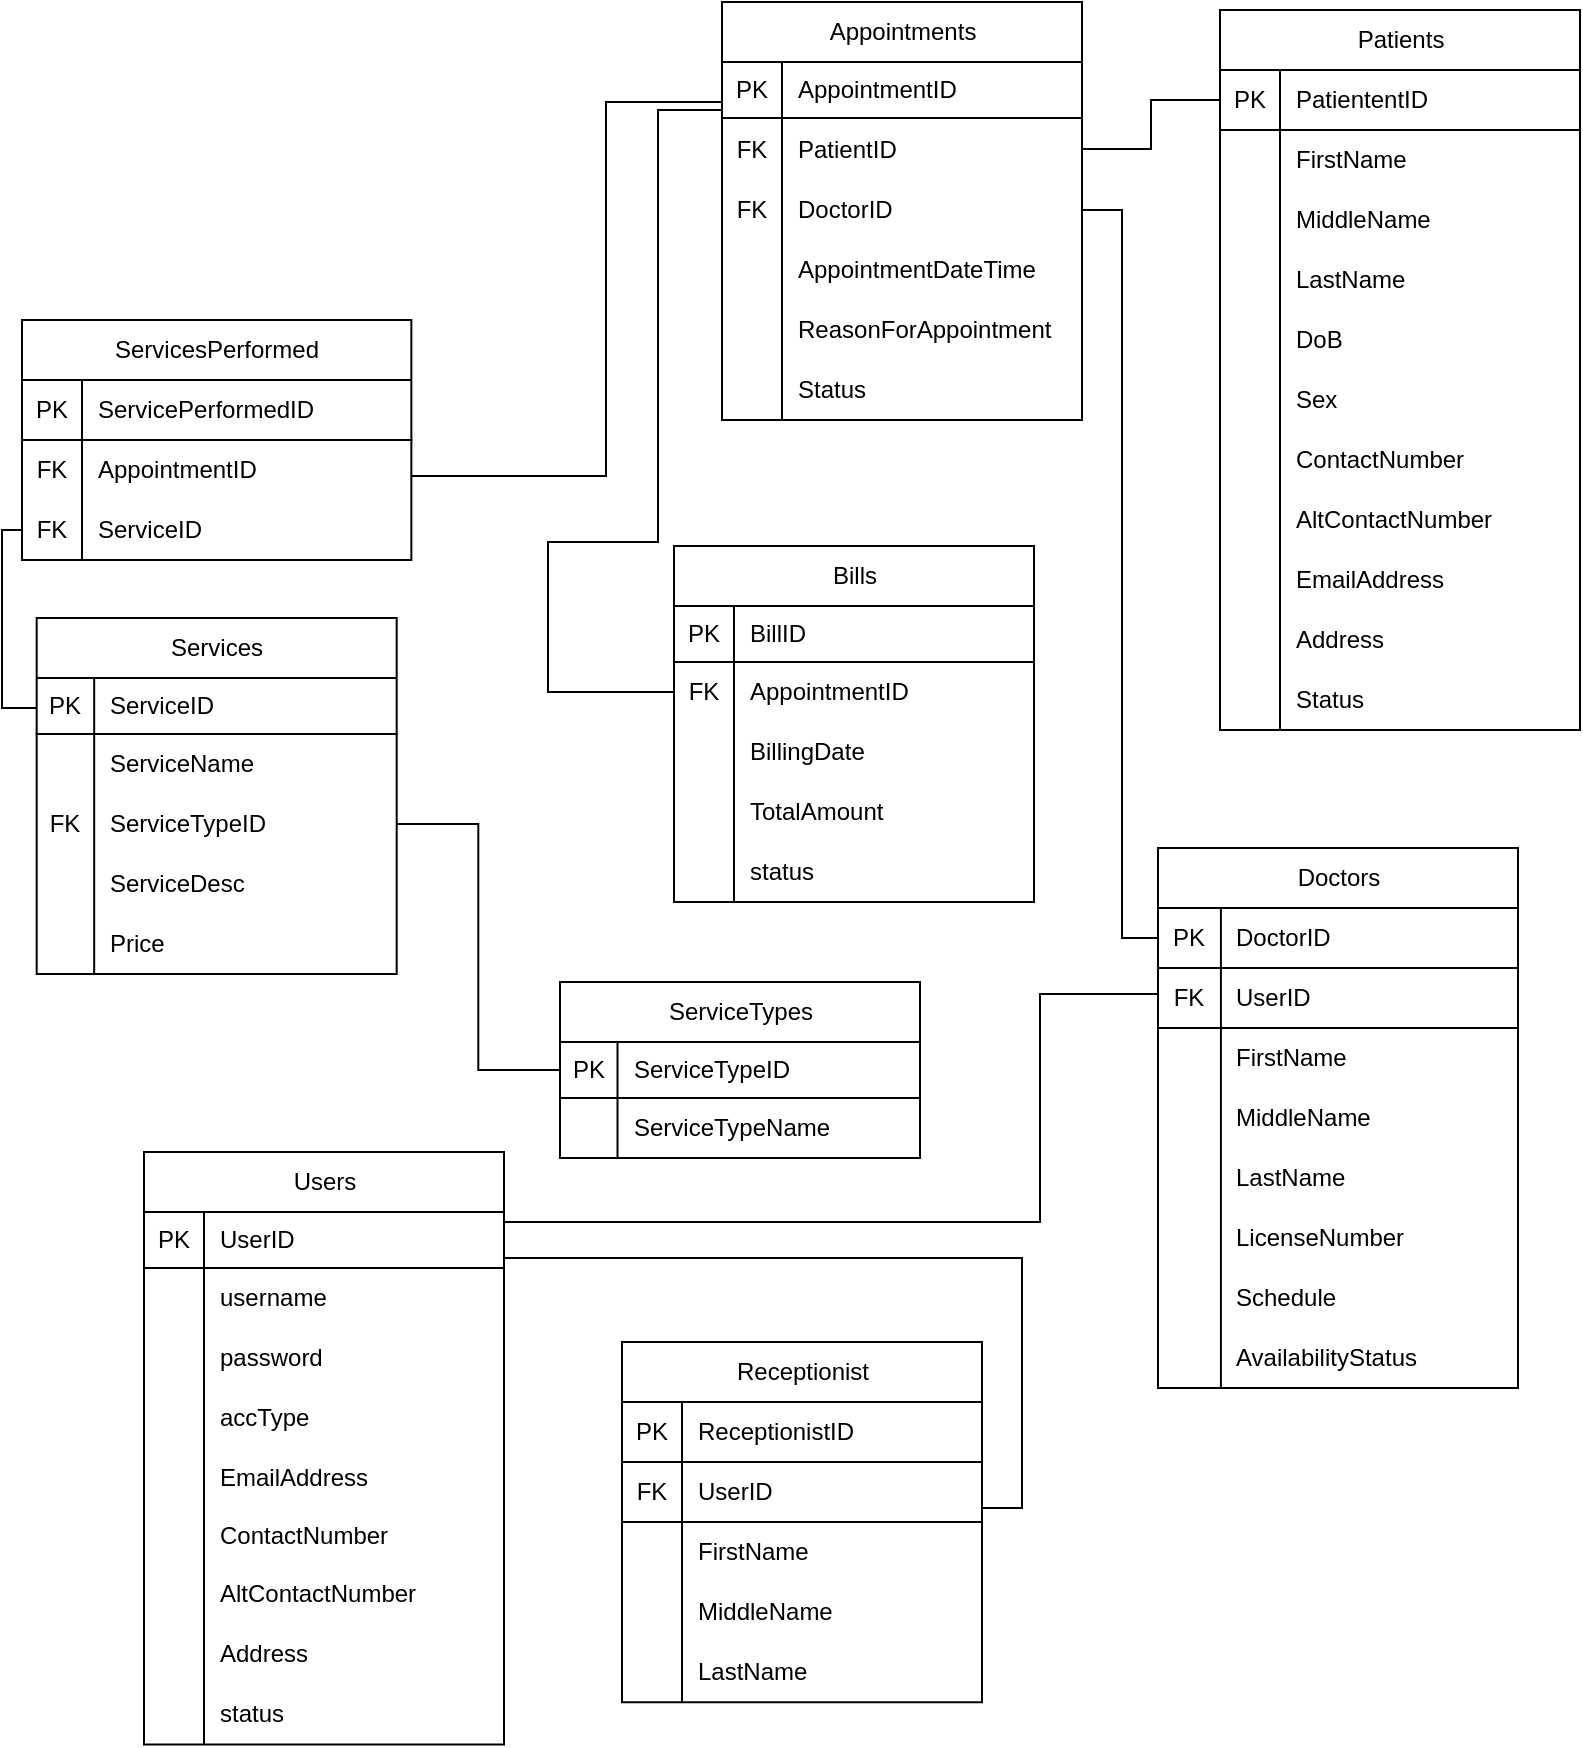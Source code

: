 <mxfile version="27.1.1" pages="2">
  <diagram name="Page-1" id="9DTlV9KNndLaikUZDopx">
    <mxGraphModel dx="1513" dy="1081" grid="0" gridSize="10" guides="1" tooltips="1" connect="1" arrows="1" fold="1" page="1" pageScale="1" pageWidth="850" pageHeight="1100" math="0" shadow="0">
      <root>
        <mxCell id="0" />
        <mxCell id="1" parent="0" />
        <mxCell id="vLq7U2Vf2mniCk7zH5XL-1" value="&lt;div&gt;Patients&lt;/div&gt;" style="shape=table;startSize=30;container=1;collapsible=1;childLayout=tableLayout;fixedRows=1;rowLines=0;fontStyle=0;align=center;resizeLast=1;html=1;fillColor=#FFFFFF;" vertex="1" parent="1">
          <mxGeometry x="-189.0" y="118" width="180" height="360" as="geometry" />
        </mxCell>
        <mxCell id="vLq7U2Vf2mniCk7zH5XL-2" value="" style="shape=tableRow;horizontal=0;startSize=0;swimlaneHead=0;swimlaneBody=0;fillColor=none;collapsible=0;dropTarget=0;points=[[0,0.5],[1,0.5]];portConstraint=eastwest;top=0;left=0;right=0;bottom=1;fontStyle=0" vertex="1" parent="vLq7U2Vf2mniCk7zH5XL-1">
          <mxGeometry y="30" width="180" height="30" as="geometry" />
        </mxCell>
        <mxCell id="vLq7U2Vf2mniCk7zH5XL-3" value="PK" style="shape=partialRectangle;connectable=0;fillColor=none;top=0;left=0;bottom=0;right=0;fontStyle=0;overflow=hidden;whiteSpace=wrap;html=1;" vertex="1" parent="vLq7U2Vf2mniCk7zH5XL-2">
          <mxGeometry width="30" height="30" as="geometry">
            <mxRectangle width="30" height="30" as="alternateBounds" />
          </mxGeometry>
        </mxCell>
        <mxCell id="vLq7U2Vf2mniCk7zH5XL-4" value="&lt;div&gt;PatiententID&lt;/div&gt;" style="shape=partialRectangle;connectable=0;fillColor=none;top=0;left=0;bottom=0;right=0;align=left;spacingLeft=6;fontStyle=0;overflow=hidden;whiteSpace=wrap;html=1;" vertex="1" parent="vLq7U2Vf2mniCk7zH5XL-2">
          <mxGeometry x="30" width="150" height="30" as="geometry">
            <mxRectangle width="150" height="30" as="alternateBounds" />
          </mxGeometry>
        </mxCell>
        <mxCell id="vLq7U2Vf2mniCk7zH5XL-5" value="" style="shape=tableRow;horizontal=0;startSize=0;swimlaneHead=0;swimlaneBody=0;fillColor=none;collapsible=0;dropTarget=0;points=[[0,0.5],[1,0.5]];portConstraint=eastwest;top=0;left=0;right=0;bottom=0;fontStyle=0" vertex="1" parent="vLq7U2Vf2mniCk7zH5XL-1">
          <mxGeometry y="60" width="180" height="30" as="geometry" />
        </mxCell>
        <mxCell id="vLq7U2Vf2mniCk7zH5XL-6" value="" style="shape=partialRectangle;connectable=0;fillColor=none;top=0;left=0;bottom=0;right=0;editable=1;overflow=hidden;whiteSpace=wrap;html=1;fontStyle=0" vertex="1" parent="vLq7U2Vf2mniCk7zH5XL-5">
          <mxGeometry width="30" height="30" as="geometry">
            <mxRectangle width="30" height="30" as="alternateBounds" />
          </mxGeometry>
        </mxCell>
        <mxCell id="vLq7U2Vf2mniCk7zH5XL-7" value="FirstName" style="shape=partialRectangle;connectable=0;fillColor=none;top=0;left=0;bottom=0;right=0;align=left;spacingLeft=6;overflow=hidden;whiteSpace=wrap;html=1;fontStyle=0" vertex="1" parent="vLq7U2Vf2mniCk7zH5XL-5">
          <mxGeometry x="30" width="150" height="30" as="geometry">
            <mxRectangle width="150" height="30" as="alternateBounds" />
          </mxGeometry>
        </mxCell>
        <mxCell id="vLq7U2Vf2mniCk7zH5XL-8" value="" style="shape=tableRow;horizontal=0;startSize=0;swimlaneHead=0;swimlaneBody=0;fillColor=none;collapsible=0;dropTarget=0;points=[[0,0.5],[1,0.5]];portConstraint=eastwest;top=0;left=0;right=0;bottom=0;fontStyle=0" vertex="1" parent="vLq7U2Vf2mniCk7zH5XL-1">
          <mxGeometry y="90" width="180" height="30" as="geometry" />
        </mxCell>
        <mxCell id="vLq7U2Vf2mniCk7zH5XL-9" value="" style="shape=partialRectangle;connectable=0;fillColor=none;top=0;left=0;bottom=0;right=0;editable=1;overflow=hidden;whiteSpace=wrap;html=1;fontStyle=0" vertex="1" parent="vLq7U2Vf2mniCk7zH5XL-8">
          <mxGeometry width="30" height="30" as="geometry">
            <mxRectangle width="30" height="30" as="alternateBounds" />
          </mxGeometry>
        </mxCell>
        <mxCell id="vLq7U2Vf2mniCk7zH5XL-10" value="MiddleName" style="shape=partialRectangle;connectable=0;fillColor=none;top=0;left=0;bottom=0;right=0;align=left;spacingLeft=6;overflow=hidden;whiteSpace=wrap;html=1;fontStyle=0" vertex="1" parent="vLq7U2Vf2mniCk7zH5XL-8">
          <mxGeometry x="30" width="150" height="30" as="geometry">
            <mxRectangle width="150" height="30" as="alternateBounds" />
          </mxGeometry>
        </mxCell>
        <mxCell id="vLq7U2Vf2mniCk7zH5XL-11" value="" style="shape=tableRow;horizontal=0;startSize=0;swimlaneHead=0;swimlaneBody=0;fillColor=none;collapsible=0;dropTarget=0;points=[[0,0.5],[1,0.5]];portConstraint=eastwest;top=0;left=0;right=0;bottom=0;fontStyle=0" vertex="1" parent="vLq7U2Vf2mniCk7zH5XL-1">
          <mxGeometry y="120" width="180" height="30" as="geometry" />
        </mxCell>
        <mxCell id="vLq7U2Vf2mniCk7zH5XL-12" value="" style="shape=partialRectangle;connectable=0;fillColor=none;top=0;left=0;bottom=0;right=0;editable=1;overflow=hidden;whiteSpace=wrap;html=1;fontStyle=0" vertex="1" parent="vLq7U2Vf2mniCk7zH5XL-11">
          <mxGeometry width="30" height="30" as="geometry">
            <mxRectangle width="30" height="30" as="alternateBounds" />
          </mxGeometry>
        </mxCell>
        <mxCell id="vLq7U2Vf2mniCk7zH5XL-13" value="LastName" style="shape=partialRectangle;connectable=0;fillColor=none;top=0;left=0;bottom=0;right=0;align=left;spacingLeft=6;overflow=hidden;whiteSpace=wrap;html=1;fontStyle=0" vertex="1" parent="vLq7U2Vf2mniCk7zH5XL-11">
          <mxGeometry x="30" width="150" height="30" as="geometry">
            <mxRectangle width="150" height="30" as="alternateBounds" />
          </mxGeometry>
        </mxCell>
        <mxCell id="vLq7U2Vf2mniCk7zH5XL-14" style="shape=tableRow;horizontal=0;startSize=0;swimlaneHead=0;swimlaneBody=0;fillColor=none;collapsible=0;dropTarget=0;points=[[0,0.5],[1,0.5]];portConstraint=eastwest;top=0;left=0;right=0;bottom=0;fontStyle=0" vertex="1" parent="vLq7U2Vf2mniCk7zH5XL-1">
          <mxGeometry y="150" width="180" height="30" as="geometry" />
        </mxCell>
        <mxCell id="vLq7U2Vf2mniCk7zH5XL-15" style="shape=partialRectangle;connectable=0;fillColor=none;top=0;left=0;bottom=0;right=0;editable=1;overflow=hidden;whiteSpace=wrap;html=1;fontStyle=0" vertex="1" parent="vLq7U2Vf2mniCk7zH5XL-14">
          <mxGeometry width="30" height="30" as="geometry">
            <mxRectangle width="30" height="30" as="alternateBounds" />
          </mxGeometry>
        </mxCell>
        <mxCell id="vLq7U2Vf2mniCk7zH5XL-16" value="DoB" style="shape=partialRectangle;connectable=0;fillColor=none;top=0;left=0;bottom=0;right=0;align=left;spacingLeft=6;overflow=hidden;whiteSpace=wrap;html=1;fontStyle=0" vertex="1" parent="vLq7U2Vf2mniCk7zH5XL-14">
          <mxGeometry x="30" width="150" height="30" as="geometry">
            <mxRectangle width="150" height="30" as="alternateBounds" />
          </mxGeometry>
        </mxCell>
        <mxCell id="vLq7U2Vf2mniCk7zH5XL-17" style="shape=tableRow;horizontal=0;startSize=0;swimlaneHead=0;swimlaneBody=0;fillColor=none;collapsible=0;dropTarget=0;points=[[0,0.5],[1,0.5]];portConstraint=eastwest;top=0;left=0;right=0;bottom=0;fontStyle=0" vertex="1" parent="vLq7U2Vf2mniCk7zH5XL-1">
          <mxGeometry y="180" width="180" height="30" as="geometry" />
        </mxCell>
        <mxCell id="vLq7U2Vf2mniCk7zH5XL-18" style="shape=partialRectangle;connectable=0;fillColor=none;top=0;left=0;bottom=0;right=0;editable=1;overflow=hidden;whiteSpace=wrap;html=1;fontStyle=0" vertex="1" parent="vLq7U2Vf2mniCk7zH5XL-17">
          <mxGeometry width="30" height="30" as="geometry">
            <mxRectangle width="30" height="30" as="alternateBounds" />
          </mxGeometry>
        </mxCell>
        <mxCell id="vLq7U2Vf2mniCk7zH5XL-19" value="Sex" style="shape=partialRectangle;connectable=0;fillColor=none;top=0;left=0;bottom=0;right=0;align=left;spacingLeft=6;overflow=hidden;whiteSpace=wrap;html=1;fontStyle=0" vertex="1" parent="vLq7U2Vf2mniCk7zH5XL-17">
          <mxGeometry x="30" width="150" height="30" as="geometry">
            <mxRectangle width="150" height="30" as="alternateBounds" />
          </mxGeometry>
        </mxCell>
        <mxCell id="vLq7U2Vf2mniCk7zH5XL-20" style="shape=tableRow;horizontal=0;startSize=0;swimlaneHead=0;swimlaneBody=0;fillColor=none;collapsible=0;dropTarget=0;points=[[0,0.5],[1,0.5]];portConstraint=eastwest;top=0;left=0;right=0;bottom=0;fontStyle=0" vertex="1" parent="vLq7U2Vf2mniCk7zH5XL-1">
          <mxGeometry y="210" width="180" height="30" as="geometry" />
        </mxCell>
        <mxCell id="vLq7U2Vf2mniCk7zH5XL-21" style="shape=partialRectangle;connectable=0;fillColor=none;top=0;left=0;bottom=0;right=0;editable=1;overflow=hidden;whiteSpace=wrap;html=1;fontStyle=0" vertex="1" parent="vLq7U2Vf2mniCk7zH5XL-20">
          <mxGeometry width="30" height="30" as="geometry">
            <mxRectangle width="30" height="30" as="alternateBounds" />
          </mxGeometry>
        </mxCell>
        <mxCell id="vLq7U2Vf2mniCk7zH5XL-22" value="&lt;div&gt;ContactNumber&lt;/div&gt;" style="shape=partialRectangle;connectable=0;fillColor=none;top=0;left=0;bottom=0;right=0;align=left;spacingLeft=6;overflow=hidden;whiteSpace=wrap;html=1;fontStyle=0" vertex="1" parent="vLq7U2Vf2mniCk7zH5XL-20">
          <mxGeometry x="30" width="150" height="30" as="geometry">
            <mxRectangle width="150" height="30" as="alternateBounds" />
          </mxGeometry>
        </mxCell>
        <mxCell id="vLq7U2Vf2mniCk7zH5XL-23" style="shape=tableRow;horizontal=0;startSize=0;swimlaneHead=0;swimlaneBody=0;fillColor=none;collapsible=0;dropTarget=0;points=[[0,0.5],[1,0.5]];portConstraint=eastwest;top=0;left=0;right=0;bottom=0;fontStyle=0" vertex="1" parent="vLq7U2Vf2mniCk7zH5XL-1">
          <mxGeometry y="240" width="180" height="30" as="geometry" />
        </mxCell>
        <mxCell id="vLq7U2Vf2mniCk7zH5XL-24" style="shape=partialRectangle;connectable=0;fillColor=none;top=0;left=0;bottom=0;right=0;editable=1;overflow=hidden;whiteSpace=wrap;html=1;fontStyle=0" vertex="1" parent="vLq7U2Vf2mniCk7zH5XL-23">
          <mxGeometry width="30" height="30" as="geometry">
            <mxRectangle width="30" height="30" as="alternateBounds" />
          </mxGeometry>
        </mxCell>
        <mxCell id="vLq7U2Vf2mniCk7zH5XL-25" value="&lt;div&gt;AltContactNumber&lt;/div&gt;" style="shape=partialRectangle;connectable=0;fillColor=none;top=0;left=0;bottom=0;right=0;align=left;spacingLeft=6;overflow=hidden;whiteSpace=wrap;html=1;fontStyle=0" vertex="1" parent="vLq7U2Vf2mniCk7zH5XL-23">
          <mxGeometry x="30" width="150" height="30" as="geometry">
            <mxRectangle width="150" height="30" as="alternateBounds" />
          </mxGeometry>
        </mxCell>
        <mxCell id="vLq7U2Vf2mniCk7zH5XL-26" style="shape=tableRow;horizontal=0;startSize=0;swimlaneHead=0;swimlaneBody=0;fillColor=none;collapsible=0;dropTarget=0;points=[[0,0.5],[1,0.5]];portConstraint=eastwest;top=0;left=0;right=0;bottom=0;fontStyle=0" vertex="1" parent="vLq7U2Vf2mniCk7zH5XL-1">
          <mxGeometry y="270" width="180" height="30" as="geometry" />
        </mxCell>
        <mxCell id="vLq7U2Vf2mniCk7zH5XL-27" style="shape=partialRectangle;connectable=0;fillColor=none;top=0;left=0;bottom=0;right=0;editable=1;overflow=hidden;whiteSpace=wrap;html=1;fontStyle=0" vertex="1" parent="vLq7U2Vf2mniCk7zH5XL-26">
          <mxGeometry width="30" height="30" as="geometry">
            <mxRectangle width="30" height="30" as="alternateBounds" />
          </mxGeometry>
        </mxCell>
        <mxCell id="vLq7U2Vf2mniCk7zH5XL-28" value="&lt;div&gt;EmailAddress&lt;/div&gt;" style="shape=partialRectangle;connectable=0;fillColor=none;top=0;left=0;bottom=0;right=0;align=left;spacingLeft=6;overflow=hidden;whiteSpace=wrap;html=1;fontStyle=0" vertex="1" parent="vLq7U2Vf2mniCk7zH5XL-26">
          <mxGeometry x="30" width="150" height="30" as="geometry">
            <mxRectangle width="150" height="30" as="alternateBounds" />
          </mxGeometry>
        </mxCell>
        <mxCell id="vLq7U2Vf2mniCk7zH5XL-29" style="shape=tableRow;horizontal=0;startSize=0;swimlaneHead=0;swimlaneBody=0;fillColor=none;collapsible=0;dropTarget=0;points=[[0,0.5],[1,0.5]];portConstraint=eastwest;top=0;left=0;right=0;bottom=0;fontStyle=0" vertex="1" parent="vLq7U2Vf2mniCk7zH5XL-1">
          <mxGeometry y="300" width="180" height="30" as="geometry" />
        </mxCell>
        <mxCell id="vLq7U2Vf2mniCk7zH5XL-30" style="shape=partialRectangle;connectable=0;fillColor=none;top=0;left=0;bottom=0;right=0;editable=1;overflow=hidden;whiteSpace=wrap;html=1;fontStyle=0" vertex="1" parent="vLq7U2Vf2mniCk7zH5XL-29">
          <mxGeometry width="30" height="30" as="geometry">
            <mxRectangle width="30" height="30" as="alternateBounds" />
          </mxGeometry>
        </mxCell>
        <mxCell id="vLq7U2Vf2mniCk7zH5XL-31" value="Address" style="shape=partialRectangle;connectable=0;fillColor=none;top=0;left=0;bottom=0;right=0;align=left;spacingLeft=6;overflow=hidden;whiteSpace=wrap;html=1;fontStyle=0" vertex="1" parent="vLq7U2Vf2mniCk7zH5XL-29">
          <mxGeometry x="30" width="150" height="30" as="geometry">
            <mxRectangle width="150" height="30" as="alternateBounds" />
          </mxGeometry>
        </mxCell>
        <mxCell id="vLq7U2Vf2mniCk7zH5XL-32" style="shape=tableRow;horizontal=0;startSize=0;swimlaneHead=0;swimlaneBody=0;fillColor=none;collapsible=0;dropTarget=0;points=[[0,0.5],[1,0.5]];portConstraint=eastwest;top=0;left=0;right=0;bottom=0;fontStyle=0" vertex="1" parent="vLq7U2Vf2mniCk7zH5XL-1">
          <mxGeometry y="330" width="180" height="30" as="geometry" />
        </mxCell>
        <mxCell id="vLq7U2Vf2mniCk7zH5XL-33" style="shape=partialRectangle;connectable=0;fillColor=none;top=0;left=0;bottom=0;right=0;editable=1;overflow=hidden;whiteSpace=wrap;html=1;fontStyle=0" vertex="1" parent="vLq7U2Vf2mniCk7zH5XL-32">
          <mxGeometry width="30" height="30" as="geometry">
            <mxRectangle width="30" height="30" as="alternateBounds" />
          </mxGeometry>
        </mxCell>
        <mxCell id="vLq7U2Vf2mniCk7zH5XL-34" value="Status" style="shape=partialRectangle;connectable=0;fillColor=none;top=0;left=0;bottom=0;right=0;align=left;spacingLeft=6;overflow=hidden;whiteSpace=wrap;html=1;fontStyle=0" vertex="1" parent="vLq7U2Vf2mniCk7zH5XL-32">
          <mxGeometry x="30" width="150" height="30" as="geometry">
            <mxRectangle width="150" height="30" as="alternateBounds" />
          </mxGeometry>
        </mxCell>
        <mxCell id="vLq7U2Vf2mniCk7zH5XL-35" value="&lt;div&gt;Doctors&lt;/div&gt;" style="shape=table;startSize=30;container=1;collapsible=1;childLayout=tableLayout;fixedRows=1;rowLines=0;fontStyle=0;align=center;resizeLast=1;html=1;fillColor=#FFFFFF;" vertex="1" parent="1">
          <mxGeometry x="-220" y="537" width="180" height="270" as="geometry" />
        </mxCell>
        <mxCell id="vLq7U2Vf2mniCk7zH5XL-36" value="" style="shape=tableRow;horizontal=0;startSize=0;swimlaneHead=0;swimlaneBody=0;fillColor=none;collapsible=0;dropTarget=0;points=[[0,0.5],[1,0.5]];portConstraint=eastwest;top=0;left=0;right=0;bottom=1;fontStyle=0" vertex="1" parent="vLq7U2Vf2mniCk7zH5XL-35">
          <mxGeometry y="30" width="180" height="30" as="geometry" />
        </mxCell>
        <mxCell id="vLq7U2Vf2mniCk7zH5XL-37" value="PK" style="shape=partialRectangle;connectable=0;fillColor=none;top=0;left=0;bottom=0;right=0;fontStyle=0;overflow=hidden;whiteSpace=wrap;html=1;" vertex="1" parent="vLq7U2Vf2mniCk7zH5XL-36">
          <mxGeometry width="31.458" height="30" as="geometry">
            <mxRectangle width="31.458" height="30" as="alternateBounds" />
          </mxGeometry>
        </mxCell>
        <mxCell id="vLq7U2Vf2mniCk7zH5XL-38" value="&lt;div&gt;DoctorID&lt;/div&gt;" style="shape=partialRectangle;connectable=0;fillColor=none;top=0;left=0;bottom=0;right=0;align=left;spacingLeft=6;fontStyle=0;overflow=hidden;whiteSpace=wrap;html=1;" vertex="1" parent="vLq7U2Vf2mniCk7zH5XL-36">
          <mxGeometry x="31.458" width="148.542" height="30" as="geometry">
            <mxRectangle width="148.542" height="30" as="alternateBounds" />
          </mxGeometry>
        </mxCell>
        <mxCell id="vLq7U2Vf2mniCk7zH5XL-39" style="shape=tableRow;horizontal=0;startSize=0;swimlaneHead=0;swimlaneBody=0;fillColor=none;collapsible=0;dropTarget=0;points=[[0,0.5],[1,0.5]];portConstraint=eastwest;top=0;left=0;right=0;bottom=1;fontStyle=0" vertex="1" parent="vLq7U2Vf2mniCk7zH5XL-35">
          <mxGeometry y="60" width="180" height="30" as="geometry" />
        </mxCell>
        <mxCell id="vLq7U2Vf2mniCk7zH5XL-40" value="FK" style="shape=partialRectangle;connectable=0;fillColor=none;top=0;left=0;bottom=0;right=0;fontStyle=0;overflow=hidden;whiteSpace=wrap;html=1;" vertex="1" parent="vLq7U2Vf2mniCk7zH5XL-39">
          <mxGeometry width="31.458" height="30" as="geometry">
            <mxRectangle width="31.458" height="30" as="alternateBounds" />
          </mxGeometry>
        </mxCell>
        <mxCell id="vLq7U2Vf2mniCk7zH5XL-41" value="UserID" style="shape=partialRectangle;connectable=0;fillColor=none;top=0;left=0;bottom=0;right=0;align=left;spacingLeft=6;fontStyle=0;overflow=hidden;whiteSpace=wrap;html=1;" vertex="1" parent="vLq7U2Vf2mniCk7zH5XL-39">
          <mxGeometry x="31.458" width="148.542" height="30" as="geometry">
            <mxRectangle width="148.542" height="30" as="alternateBounds" />
          </mxGeometry>
        </mxCell>
        <mxCell id="vLq7U2Vf2mniCk7zH5XL-42" value="" style="shape=tableRow;horizontal=0;startSize=0;swimlaneHead=0;swimlaneBody=0;fillColor=none;collapsible=0;dropTarget=0;points=[[0,0.5],[1,0.5]];portConstraint=eastwest;top=0;left=0;right=0;bottom=0;fontStyle=0" vertex="1" parent="vLq7U2Vf2mniCk7zH5XL-35">
          <mxGeometry y="90" width="180" height="30" as="geometry" />
        </mxCell>
        <mxCell id="vLq7U2Vf2mniCk7zH5XL-43" value="" style="shape=partialRectangle;connectable=0;fillColor=none;top=0;left=0;bottom=0;right=0;editable=1;overflow=hidden;whiteSpace=wrap;html=1;fontStyle=0" vertex="1" parent="vLq7U2Vf2mniCk7zH5XL-42">
          <mxGeometry width="31.458" height="30" as="geometry">
            <mxRectangle width="31.458" height="30" as="alternateBounds" />
          </mxGeometry>
        </mxCell>
        <mxCell id="vLq7U2Vf2mniCk7zH5XL-44" value="FirstName" style="shape=partialRectangle;connectable=0;fillColor=none;top=0;left=0;bottom=0;right=0;align=left;spacingLeft=6;overflow=hidden;whiteSpace=wrap;html=1;fontStyle=0" vertex="1" parent="vLq7U2Vf2mniCk7zH5XL-42">
          <mxGeometry x="31.458" width="148.542" height="30" as="geometry">
            <mxRectangle width="148.542" height="30" as="alternateBounds" />
          </mxGeometry>
        </mxCell>
        <mxCell id="vLq7U2Vf2mniCk7zH5XL-45" value="" style="shape=tableRow;horizontal=0;startSize=0;swimlaneHead=0;swimlaneBody=0;fillColor=none;collapsible=0;dropTarget=0;points=[[0,0.5],[1,0.5]];portConstraint=eastwest;top=0;left=0;right=0;bottom=0;fontStyle=0" vertex="1" parent="vLq7U2Vf2mniCk7zH5XL-35">
          <mxGeometry y="120" width="180" height="30" as="geometry" />
        </mxCell>
        <mxCell id="vLq7U2Vf2mniCk7zH5XL-46" value="" style="shape=partialRectangle;connectable=0;fillColor=none;top=0;left=0;bottom=0;right=0;editable=1;overflow=hidden;whiteSpace=wrap;html=1;fontStyle=0" vertex="1" parent="vLq7U2Vf2mniCk7zH5XL-45">
          <mxGeometry width="31.458" height="30" as="geometry">
            <mxRectangle width="31.458" height="30" as="alternateBounds" />
          </mxGeometry>
        </mxCell>
        <mxCell id="vLq7U2Vf2mniCk7zH5XL-47" value="MiddleName" style="shape=partialRectangle;connectable=0;fillColor=none;top=0;left=0;bottom=0;right=0;align=left;spacingLeft=6;overflow=hidden;whiteSpace=wrap;html=1;fontStyle=0" vertex="1" parent="vLq7U2Vf2mniCk7zH5XL-45">
          <mxGeometry x="31.458" width="148.542" height="30" as="geometry">
            <mxRectangle width="148.542" height="30" as="alternateBounds" />
          </mxGeometry>
        </mxCell>
        <mxCell id="vLq7U2Vf2mniCk7zH5XL-48" value="" style="shape=tableRow;horizontal=0;startSize=0;swimlaneHead=0;swimlaneBody=0;fillColor=none;collapsible=0;dropTarget=0;points=[[0,0.5],[1,0.5]];portConstraint=eastwest;top=0;left=0;right=0;bottom=0;fontStyle=0" vertex="1" parent="vLq7U2Vf2mniCk7zH5XL-35">
          <mxGeometry y="150" width="180" height="30" as="geometry" />
        </mxCell>
        <mxCell id="vLq7U2Vf2mniCk7zH5XL-49" value="" style="shape=partialRectangle;connectable=0;fillColor=none;top=0;left=0;bottom=0;right=0;editable=1;overflow=hidden;whiteSpace=wrap;html=1;fontStyle=0" vertex="1" parent="vLq7U2Vf2mniCk7zH5XL-48">
          <mxGeometry width="31.458" height="30" as="geometry">
            <mxRectangle width="31.458" height="30" as="alternateBounds" />
          </mxGeometry>
        </mxCell>
        <mxCell id="vLq7U2Vf2mniCk7zH5XL-50" value="LastName" style="shape=partialRectangle;connectable=0;fillColor=none;top=0;left=0;bottom=0;right=0;align=left;spacingLeft=6;overflow=hidden;whiteSpace=wrap;html=1;fontStyle=0" vertex="1" parent="vLq7U2Vf2mniCk7zH5XL-48">
          <mxGeometry x="31.458" width="148.542" height="30" as="geometry">
            <mxRectangle width="148.542" height="30" as="alternateBounds" />
          </mxGeometry>
        </mxCell>
        <mxCell id="vLq7U2Vf2mniCk7zH5XL-51" style="shape=tableRow;horizontal=0;startSize=0;swimlaneHead=0;swimlaneBody=0;fillColor=none;collapsible=0;dropTarget=0;points=[[0,0.5],[1,0.5]];portConstraint=eastwest;top=0;left=0;right=0;bottom=0;fontStyle=0" vertex="1" parent="vLq7U2Vf2mniCk7zH5XL-35">
          <mxGeometry y="180" width="180" height="30" as="geometry" />
        </mxCell>
        <mxCell id="vLq7U2Vf2mniCk7zH5XL-52" style="shape=partialRectangle;connectable=0;fillColor=none;top=0;left=0;bottom=0;right=0;editable=1;overflow=hidden;whiteSpace=wrap;html=1;fontStyle=0" vertex="1" parent="vLq7U2Vf2mniCk7zH5XL-51">
          <mxGeometry width="31.458" height="30" as="geometry">
            <mxRectangle width="31.458" height="30" as="alternateBounds" />
          </mxGeometry>
        </mxCell>
        <mxCell id="vLq7U2Vf2mniCk7zH5XL-53" value="LicenseNumber" style="shape=partialRectangle;connectable=0;fillColor=none;top=0;left=0;bottom=0;right=0;align=left;spacingLeft=6;overflow=hidden;whiteSpace=wrap;html=1;fontStyle=0" vertex="1" parent="vLq7U2Vf2mniCk7zH5XL-51">
          <mxGeometry x="31.458" width="148.542" height="30" as="geometry">
            <mxRectangle width="148.542" height="30" as="alternateBounds" />
          </mxGeometry>
        </mxCell>
        <mxCell id="vLq7U2Vf2mniCk7zH5XL-54" style="shape=tableRow;horizontal=0;startSize=0;swimlaneHead=0;swimlaneBody=0;fillColor=none;collapsible=0;dropTarget=0;points=[[0,0.5],[1,0.5]];portConstraint=eastwest;top=0;left=0;right=0;bottom=0;fontStyle=0" vertex="1" parent="vLq7U2Vf2mniCk7zH5XL-35">
          <mxGeometry y="210" width="180" height="30" as="geometry" />
        </mxCell>
        <mxCell id="vLq7U2Vf2mniCk7zH5XL-55" style="shape=partialRectangle;connectable=0;fillColor=none;top=0;left=0;bottom=0;right=0;editable=1;overflow=hidden;whiteSpace=wrap;html=1;fontStyle=0" vertex="1" parent="vLq7U2Vf2mniCk7zH5XL-54">
          <mxGeometry width="31.458" height="30" as="geometry">
            <mxRectangle width="31.458" height="30" as="alternateBounds" />
          </mxGeometry>
        </mxCell>
        <mxCell id="vLq7U2Vf2mniCk7zH5XL-56" value="Schedule" style="shape=partialRectangle;connectable=0;fillColor=none;top=0;left=0;bottom=0;right=0;align=left;spacingLeft=6;overflow=hidden;whiteSpace=wrap;html=1;fontStyle=0" vertex="1" parent="vLq7U2Vf2mniCk7zH5XL-54">
          <mxGeometry x="31.458" width="148.542" height="30" as="geometry">
            <mxRectangle width="148.542" height="30" as="alternateBounds" />
          </mxGeometry>
        </mxCell>
        <mxCell id="vLq7U2Vf2mniCk7zH5XL-57" style="shape=tableRow;horizontal=0;startSize=0;swimlaneHead=0;swimlaneBody=0;fillColor=none;collapsible=0;dropTarget=0;points=[[0,0.5],[1,0.5]];portConstraint=eastwest;top=0;left=0;right=0;bottom=0;fontStyle=0" vertex="1" parent="vLq7U2Vf2mniCk7zH5XL-35">
          <mxGeometry y="240" width="180" height="30" as="geometry" />
        </mxCell>
        <mxCell id="vLq7U2Vf2mniCk7zH5XL-58" style="shape=partialRectangle;connectable=0;fillColor=none;top=0;left=0;bottom=0;right=0;editable=1;overflow=hidden;whiteSpace=wrap;html=1;fontStyle=0" vertex="1" parent="vLq7U2Vf2mniCk7zH5XL-57">
          <mxGeometry width="31.458" height="30" as="geometry">
            <mxRectangle width="31.458" height="30" as="alternateBounds" />
          </mxGeometry>
        </mxCell>
        <mxCell id="vLq7U2Vf2mniCk7zH5XL-59" value="&lt;div&gt;AvailabilityStatus&lt;/div&gt;" style="shape=partialRectangle;connectable=0;fillColor=none;top=0;left=0;bottom=0;right=0;align=left;spacingLeft=6;overflow=hidden;whiteSpace=wrap;html=1;fontStyle=0" vertex="1" parent="vLq7U2Vf2mniCk7zH5XL-57">
          <mxGeometry x="31.458" width="148.542" height="30" as="geometry">
            <mxRectangle width="148.542" height="30" as="alternateBounds" />
          </mxGeometry>
        </mxCell>
        <mxCell id="vLq7U2Vf2mniCk7zH5XL-60" value="&lt;div&gt;Services&lt;/div&gt;" style="shape=table;startSize=30;container=1;collapsible=1;childLayout=tableLayout;fixedRows=1;rowLines=0;fontStyle=0;align=center;resizeLast=1;html=1;fillColor=#FFFFFF;" vertex="1" parent="1">
          <mxGeometry x="-780.66" y="422" width="180" height="178" as="geometry" />
        </mxCell>
        <mxCell id="vLq7U2Vf2mniCk7zH5XL-61" value="" style="shape=tableRow;horizontal=0;startSize=0;swimlaneHead=0;swimlaneBody=0;fillColor=none;collapsible=0;dropTarget=0;points=[[0,0.5],[1,0.5]];portConstraint=eastwest;top=0;left=0;right=0;bottom=1;fontStyle=0" vertex="1" parent="vLq7U2Vf2mniCk7zH5XL-60">
          <mxGeometry y="30" width="180" height="28" as="geometry" />
        </mxCell>
        <mxCell id="vLq7U2Vf2mniCk7zH5XL-62" value="PK" style="shape=partialRectangle;connectable=0;fillColor=none;top=0;left=0;bottom=0;right=0;fontStyle=0;overflow=hidden;whiteSpace=wrap;html=1;" vertex="1" parent="vLq7U2Vf2mniCk7zH5XL-61">
          <mxGeometry width="28.75" height="28" as="geometry">
            <mxRectangle width="28.75" height="28" as="alternateBounds" />
          </mxGeometry>
        </mxCell>
        <mxCell id="vLq7U2Vf2mniCk7zH5XL-63" value="&lt;div&gt;ServiceID&lt;/div&gt;" style="shape=partialRectangle;connectable=0;fillColor=none;top=0;left=0;bottom=0;right=0;align=left;spacingLeft=6;fontStyle=0;overflow=hidden;whiteSpace=wrap;html=1;" vertex="1" parent="vLq7U2Vf2mniCk7zH5XL-61">
          <mxGeometry x="28.75" width="151.25" height="28" as="geometry">
            <mxRectangle width="151.25" height="28" as="alternateBounds" />
          </mxGeometry>
        </mxCell>
        <mxCell id="vLq7U2Vf2mniCk7zH5XL-64" value="" style="shape=tableRow;horizontal=0;startSize=0;swimlaneHead=0;swimlaneBody=0;fillColor=none;collapsible=0;dropTarget=0;points=[[0,0.5],[1,0.5]];portConstraint=eastwest;top=0;left=0;right=0;bottom=0;fontStyle=0" vertex="1" parent="vLq7U2Vf2mniCk7zH5XL-60">
          <mxGeometry y="58" width="180" height="30" as="geometry" />
        </mxCell>
        <mxCell id="vLq7U2Vf2mniCk7zH5XL-65" value="" style="shape=partialRectangle;connectable=0;fillColor=none;top=0;left=0;bottom=0;right=0;editable=1;overflow=hidden;whiteSpace=wrap;html=1;fontStyle=0" vertex="1" parent="vLq7U2Vf2mniCk7zH5XL-64">
          <mxGeometry width="28.75" height="30" as="geometry">
            <mxRectangle width="28.75" height="30" as="alternateBounds" />
          </mxGeometry>
        </mxCell>
        <mxCell id="vLq7U2Vf2mniCk7zH5XL-66" value="ServiceName" style="shape=partialRectangle;connectable=0;fillColor=none;top=0;left=0;bottom=0;right=0;align=left;spacingLeft=6;overflow=hidden;whiteSpace=wrap;html=1;fontStyle=0" vertex="1" parent="vLq7U2Vf2mniCk7zH5XL-64">
          <mxGeometry x="28.75" width="151.25" height="30" as="geometry">
            <mxRectangle width="151.25" height="30" as="alternateBounds" />
          </mxGeometry>
        </mxCell>
        <mxCell id="vLq7U2Vf2mniCk7zH5XL-67" style="shape=tableRow;horizontal=0;startSize=0;swimlaneHead=0;swimlaneBody=0;fillColor=none;collapsible=0;dropTarget=0;points=[[0,0.5],[1,0.5]];portConstraint=eastwest;top=0;left=0;right=0;bottom=0;fontStyle=0" vertex="1" parent="vLq7U2Vf2mniCk7zH5XL-60">
          <mxGeometry y="88" width="180" height="30" as="geometry" />
        </mxCell>
        <mxCell id="vLq7U2Vf2mniCk7zH5XL-68" value="FK" style="shape=partialRectangle;connectable=0;fillColor=none;top=0;left=0;bottom=0;right=0;editable=1;overflow=hidden;whiteSpace=wrap;html=1;fontStyle=0" vertex="1" parent="vLq7U2Vf2mniCk7zH5XL-67">
          <mxGeometry width="28.75" height="30" as="geometry">
            <mxRectangle width="28.75" height="30" as="alternateBounds" />
          </mxGeometry>
        </mxCell>
        <mxCell id="vLq7U2Vf2mniCk7zH5XL-69" value="ServiceTypeID" style="shape=partialRectangle;connectable=0;fillColor=none;top=0;left=0;bottom=0;right=0;align=left;spacingLeft=6;overflow=hidden;whiteSpace=wrap;html=1;fontStyle=0" vertex="1" parent="vLq7U2Vf2mniCk7zH5XL-67">
          <mxGeometry x="28.75" width="151.25" height="30" as="geometry">
            <mxRectangle width="151.25" height="30" as="alternateBounds" />
          </mxGeometry>
        </mxCell>
        <mxCell id="vLq7U2Vf2mniCk7zH5XL-70" style="shape=tableRow;horizontal=0;startSize=0;swimlaneHead=0;swimlaneBody=0;fillColor=none;collapsible=0;dropTarget=0;points=[[0,0.5],[1,0.5]];portConstraint=eastwest;top=0;left=0;right=0;bottom=0;fontStyle=0" vertex="1" parent="vLq7U2Vf2mniCk7zH5XL-60">
          <mxGeometry y="118" width="180" height="30" as="geometry" />
        </mxCell>
        <mxCell id="vLq7U2Vf2mniCk7zH5XL-71" style="shape=partialRectangle;connectable=0;fillColor=none;top=0;left=0;bottom=0;right=0;editable=1;overflow=hidden;whiteSpace=wrap;html=1;fontStyle=0" vertex="1" parent="vLq7U2Vf2mniCk7zH5XL-70">
          <mxGeometry width="28.75" height="30" as="geometry">
            <mxRectangle width="28.75" height="30" as="alternateBounds" />
          </mxGeometry>
        </mxCell>
        <mxCell id="vLq7U2Vf2mniCk7zH5XL-72" value="ServiceDesc" style="shape=partialRectangle;connectable=0;fillColor=none;top=0;left=0;bottom=0;right=0;align=left;spacingLeft=6;overflow=hidden;whiteSpace=wrap;html=1;fontStyle=0" vertex="1" parent="vLq7U2Vf2mniCk7zH5XL-70">
          <mxGeometry x="28.75" width="151.25" height="30" as="geometry">
            <mxRectangle width="151.25" height="30" as="alternateBounds" />
          </mxGeometry>
        </mxCell>
        <mxCell id="vLq7U2Vf2mniCk7zH5XL-73" style="shape=tableRow;horizontal=0;startSize=0;swimlaneHead=0;swimlaneBody=0;fillColor=none;collapsible=0;dropTarget=0;points=[[0,0.5],[1,0.5]];portConstraint=eastwest;top=0;left=0;right=0;bottom=0;fontStyle=0" vertex="1" parent="vLq7U2Vf2mniCk7zH5XL-60">
          <mxGeometry y="148" width="180" height="30" as="geometry" />
        </mxCell>
        <mxCell id="vLq7U2Vf2mniCk7zH5XL-74" style="shape=partialRectangle;connectable=0;fillColor=none;top=0;left=0;bottom=0;right=0;editable=1;overflow=hidden;whiteSpace=wrap;html=1;fontStyle=0" vertex="1" parent="vLq7U2Vf2mniCk7zH5XL-73">
          <mxGeometry width="28.75" height="30" as="geometry">
            <mxRectangle width="28.75" height="30" as="alternateBounds" />
          </mxGeometry>
        </mxCell>
        <mxCell id="vLq7U2Vf2mniCk7zH5XL-75" value="Price" style="shape=partialRectangle;connectable=0;fillColor=none;top=0;left=0;bottom=0;right=0;align=left;spacingLeft=6;overflow=hidden;whiteSpace=wrap;html=1;fontStyle=0" vertex="1" parent="vLq7U2Vf2mniCk7zH5XL-73">
          <mxGeometry x="28.75" width="151.25" height="30" as="geometry">
            <mxRectangle width="151.25" height="30" as="alternateBounds" />
          </mxGeometry>
        </mxCell>
        <mxCell id="vLq7U2Vf2mniCk7zH5XL-76" value="&lt;div&gt;Appointments&lt;/div&gt;" style="shape=table;startSize=30;container=1;collapsible=1;childLayout=tableLayout;fixedRows=1;rowLines=0;fontStyle=0;align=center;resizeLast=1;html=1;fillColor=#FFFFFF;" vertex="1" parent="1">
          <mxGeometry x="-438" y="114" width="180" height="209.054" as="geometry" />
        </mxCell>
        <mxCell id="vLq7U2Vf2mniCk7zH5XL-77" value="" style="shape=tableRow;horizontal=0;startSize=0;swimlaneHead=0;swimlaneBody=0;fillColor=none;collapsible=0;dropTarget=0;points=[[0,0.5],[1,0.5]];portConstraint=eastwest;top=0;left=0;right=0;bottom=1;fontStyle=0" vertex="1" parent="vLq7U2Vf2mniCk7zH5XL-76">
          <mxGeometry y="30" width="180" height="28" as="geometry" />
        </mxCell>
        <mxCell id="vLq7U2Vf2mniCk7zH5XL-78" value="PK" style="shape=partialRectangle;connectable=0;fillColor=none;top=0;left=0;bottom=0;right=0;fontStyle=0;overflow=hidden;whiteSpace=wrap;html=1;" vertex="1" parent="vLq7U2Vf2mniCk7zH5XL-77">
          <mxGeometry width="30" height="28" as="geometry">
            <mxRectangle width="30" height="28" as="alternateBounds" />
          </mxGeometry>
        </mxCell>
        <mxCell id="vLq7U2Vf2mniCk7zH5XL-79" value="AppointmentID" style="shape=partialRectangle;connectable=0;fillColor=none;top=0;left=0;bottom=0;right=0;align=left;spacingLeft=6;fontStyle=0;overflow=hidden;whiteSpace=wrap;html=1;" vertex="1" parent="vLq7U2Vf2mniCk7zH5XL-77">
          <mxGeometry x="30" width="150" height="28" as="geometry">
            <mxRectangle width="150" height="28" as="alternateBounds" />
          </mxGeometry>
        </mxCell>
        <mxCell id="vLq7U2Vf2mniCk7zH5XL-80" value="" style="shape=tableRow;horizontal=0;startSize=0;swimlaneHead=0;swimlaneBody=0;fillColor=none;collapsible=0;dropTarget=0;points=[[0,0.5],[1,0.5]];portConstraint=eastwest;top=0;left=0;right=0;bottom=0;fontStyle=0" vertex="1" parent="vLq7U2Vf2mniCk7zH5XL-76">
          <mxGeometry y="58" width="180" height="31" as="geometry" />
        </mxCell>
        <mxCell id="vLq7U2Vf2mniCk7zH5XL-81" value="&lt;span&gt;FK&lt;/span&gt;" style="shape=partialRectangle;connectable=0;fillColor=none;top=0;left=0;bottom=0;right=0;editable=1;overflow=hidden;whiteSpace=wrap;html=1;fontStyle=0" vertex="1" parent="vLq7U2Vf2mniCk7zH5XL-80">
          <mxGeometry width="30" height="31" as="geometry">
            <mxRectangle width="30" height="31" as="alternateBounds" />
          </mxGeometry>
        </mxCell>
        <mxCell id="vLq7U2Vf2mniCk7zH5XL-82" value="&lt;span&gt;PatientID&lt;/span&gt;" style="shape=partialRectangle;connectable=0;fillColor=none;top=0;left=0;bottom=0;right=0;align=left;spacingLeft=6;overflow=hidden;whiteSpace=wrap;html=1;fontStyle=0" vertex="1" parent="vLq7U2Vf2mniCk7zH5XL-80">
          <mxGeometry x="30" width="150" height="31" as="geometry">
            <mxRectangle width="150" height="31" as="alternateBounds" />
          </mxGeometry>
        </mxCell>
        <mxCell id="vLq7U2Vf2mniCk7zH5XL-83" value="" style="shape=tableRow;horizontal=0;startSize=0;swimlaneHead=0;swimlaneBody=0;fillColor=none;collapsible=0;dropTarget=0;points=[[0,0.5],[1,0.5]];portConstraint=eastwest;top=0;left=0;right=0;bottom=0;fontStyle=0" vertex="1" parent="vLq7U2Vf2mniCk7zH5XL-76">
          <mxGeometry y="89" width="180" height="30" as="geometry" />
        </mxCell>
        <mxCell id="vLq7U2Vf2mniCk7zH5XL-84" value="FK" style="shape=partialRectangle;connectable=0;fillColor=none;top=0;left=0;bottom=0;right=0;editable=1;overflow=hidden;whiteSpace=wrap;html=1;fontStyle=0" vertex="1" parent="vLq7U2Vf2mniCk7zH5XL-83">
          <mxGeometry width="30" height="30" as="geometry">
            <mxRectangle width="30" height="30" as="alternateBounds" />
          </mxGeometry>
        </mxCell>
        <mxCell id="vLq7U2Vf2mniCk7zH5XL-85" value="DoctorID" style="shape=partialRectangle;connectable=0;fillColor=none;top=0;left=0;bottom=0;right=0;align=left;spacingLeft=6;overflow=hidden;whiteSpace=wrap;html=1;fontStyle=0" vertex="1" parent="vLq7U2Vf2mniCk7zH5XL-83">
          <mxGeometry x="30" width="150" height="30" as="geometry">
            <mxRectangle width="150" height="30" as="alternateBounds" />
          </mxGeometry>
        </mxCell>
        <mxCell id="vLq7U2Vf2mniCk7zH5XL-86" value="" style="shape=tableRow;horizontal=0;startSize=0;swimlaneHead=0;swimlaneBody=0;fillColor=none;collapsible=0;dropTarget=0;points=[[0,0.5],[1,0.5]];portConstraint=eastwest;top=0;left=0;right=0;bottom=0;fontStyle=0" vertex="1" parent="vLq7U2Vf2mniCk7zH5XL-76">
          <mxGeometry y="119" width="180" height="30" as="geometry" />
        </mxCell>
        <mxCell id="vLq7U2Vf2mniCk7zH5XL-87" value="" style="shape=partialRectangle;connectable=0;fillColor=none;top=0;left=0;bottom=0;right=0;editable=1;overflow=hidden;whiteSpace=wrap;html=1;fontStyle=0" vertex="1" parent="vLq7U2Vf2mniCk7zH5XL-86">
          <mxGeometry width="30" height="30" as="geometry">
            <mxRectangle width="30" height="30" as="alternateBounds" />
          </mxGeometry>
        </mxCell>
        <mxCell id="vLq7U2Vf2mniCk7zH5XL-88" value="AppointmentDateTime" style="shape=partialRectangle;connectable=0;fillColor=none;top=0;left=0;bottom=0;right=0;align=left;spacingLeft=6;overflow=hidden;whiteSpace=wrap;html=1;fontStyle=0" vertex="1" parent="vLq7U2Vf2mniCk7zH5XL-86">
          <mxGeometry x="30" width="150" height="30" as="geometry">
            <mxRectangle width="150" height="30" as="alternateBounds" />
          </mxGeometry>
        </mxCell>
        <mxCell id="vLq7U2Vf2mniCk7zH5XL-89" style="shape=tableRow;horizontal=0;startSize=0;swimlaneHead=0;swimlaneBody=0;fillColor=none;collapsible=0;dropTarget=0;points=[[0,0.5],[1,0.5]];portConstraint=eastwest;top=0;left=0;right=0;bottom=0;fontStyle=0" vertex="1" parent="vLq7U2Vf2mniCk7zH5XL-76">
          <mxGeometry y="149" width="180" height="30" as="geometry" />
        </mxCell>
        <mxCell id="vLq7U2Vf2mniCk7zH5XL-90" style="shape=partialRectangle;connectable=0;fillColor=none;top=0;left=0;bottom=0;right=0;editable=1;overflow=hidden;whiteSpace=wrap;html=1;fontStyle=0" vertex="1" parent="vLq7U2Vf2mniCk7zH5XL-89">
          <mxGeometry width="30" height="30" as="geometry">
            <mxRectangle width="30" height="30" as="alternateBounds" />
          </mxGeometry>
        </mxCell>
        <mxCell id="vLq7U2Vf2mniCk7zH5XL-91" value="&lt;div&gt;ReasonForAppointment&lt;/div&gt;" style="shape=partialRectangle;connectable=0;fillColor=none;top=0;left=0;bottom=0;right=0;align=left;spacingLeft=6;overflow=hidden;whiteSpace=wrap;html=1;fontStyle=0" vertex="1" parent="vLq7U2Vf2mniCk7zH5XL-89">
          <mxGeometry x="30" width="150" height="30" as="geometry">
            <mxRectangle width="150" height="30" as="alternateBounds" />
          </mxGeometry>
        </mxCell>
        <mxCell id="vLq7U2Vf2mniCk7zH5XL-92" style="shape=tableRow;horizontal=0;startSize=0;swimlaneHead=0;swimlaneBody=0;fillColor=none;collapsible=0;dropTarget=0;points=[[0,0.5],[1,0.5]];portConstraint=eastwest;top=0;left=0;right=0;bottom=0;fontStyle=0" vertex="1" parent="vLq7U2Vf2mniCk7zH5XL-76">
          <mxGeometry y="179" width="180" height="30" as="geometry" />
        </mxCell>
        <mxCell id="vLq7U2Vf2mniCk7zH5XL-93" style="shape=partialRectangle;connectable=0;fillColor=none;top=0;left=0;bottom=0;right=0;editable=1;overflow=hidden;whiteSpace=wrap;html=1;fontStyle=0" vertex="1" parent="vLq7U2Vf2mniCk7zH5XL-92">
          <mxGeometry width="30" height="30" as="geometry">
            <mxRectangle width="30" height="30" as="alternateBounds" />
          </mxGeometry>
        </mxCell>
        <mxCell id="vLq7U2Vf2mniCk7zH5XL-94" value="Status" style="shape=partialRectangle;connectable=0;fillColor=none;top=0;left=0;bottom=0;right=0;align=left;spacingLeft=6;overflow=hidden;whiteSpace=wrap;html=1;fontStyle=0" vertex="1" parent="vLq7U2Vf2mniCk7zH5XL-92">
          <mxGeometry x="30" width="150" height="30" as="geometry">
            <mxRectangle width="150" height="30" as="alternateBounds" />
          </mxGeometry>
        </mxCell>
        <mxCell id="vLq7U2Vf2mniCk7zH5XL-95" style="edgeStyle=orthogonalEdgeStyle;rounded=0;orthogonalLoop=1;jettySize=auto;html=1;entryX=0;entryY=0.5;entryDx=0;entryDy=0;startArrow=none;startFill=0;endArrow=none;endFill=0;fontStyle=0" edge="1" parent="1" source="vLq7U2Vf2mniCk7zH5XL-80" target="vLq7U2Vf2mniCk7zH5XL-2">
          <mxGeometry relative="1" as="geometry" />
        </mxCell>
        <mxCell id="vLq7U2Vf2mniCk7zH5XL-96" value="&lt;div&gt;ServicesPerformed&lt;/div&gt;" style="shape=table;startSize=30;container=1;collapsible=1;childLayout=tableLayout;fixedRows=1;rowLines=0;fontStyle=0;align=center;resizeLast=1;html=1;fillColor=#FFFFFF;" vertex="1" parent="1">
          <mxGeometry x="-788" y="273" width="194.673" height="120" as="geometry" />
        </mxCell>
        <mxCell id="vLq7U2Vf2mniCk7zH5XL-97" value="" style="shape=tableRow;horizontal=0;startSize=0;swimlaneHead=0;swimlaneBody=0;fillColor=none;collapsible=0;dropTarget=0;points=[[0,0.5],[1,0.5]];portConstraint=eastwest;top=0;left=0;right=0;bottom=1;fontStyle=0" vertex="1" parent="vLq7U2Vf2mniCk7zH5XL-96">
          <mxGeometry y="30" width="194.673" height="30" as="geometry" />
        </mxCell>
        <mxCell id="vLq7U2Vf2mniCk7zH5XL-98" value="PK" style="shape=partialRectangle;connectable=0;fillColor=none;top=0;left=0;bottom=0;right=0;fontStyle=0;overflow=hidden;whiteSpace=wrap;html=1;" vertex="1" parent="vLq7U2Vf2mniCk7zH5XL-97">
          <mxGeometry width="30" height="30" as="geometry">
            <mxRectangle width="30" height="30" as="alternateBounds" />
          </mxGeometry>
        </mxCell>
        <mxCell id="vLq7U2Vf2mniCk7zH5XL-99" value="ServicePerformedID" style="shape=partialRectangle;connectable=0;fillColor=none;top=0;left=0;bottom=0;right=0;align=left;spacingLeft=6;fontStyle=0;overflow=hidden;whiteSpace=wrap;html=1;" vertex="1" parent="vLq7U2Vf2mniCk7zH5XL-97">
          <mxGeometry x="30" width="164.673" height="30" as="geometry">
            <mxRectangle width="164.673" height="30" as="alternateBounds" />
          </mxGeometry>
        </mxCell>
        <mxCell id="vLq7U2Vf2mniCk7zH5XL-100" value="" style="shape=tableRow;horizontal=0;startSize=0;swimlaneHead=0;swimlaneBody=0;fillColor=none;collapsible=0;dropTarget=0;points=[[0,0.5],[1,0.5]];portConstraint=eastwest;top=0;left=0;right=0;bottom=0;fontStyle=0" vertex="1" parent="vLq7U2Vf2mniCk7zH5XL-96">
          <mxGeometry y="60" width="194.673" height="30" as="geometry" />
        </mxCell>
        <mxCell id="vLq7U2Vf2mniCk7zH5XL-101" value="FK" style="shape=partialRectangle;connectable=0;fillColor=none;top=0;left=0;bottom=0;right=0;editable=1;overflow=hidden;whiteSpace=wrap;html=1;fontStyle=0" vertex="1" parent="vLq7U2Vf2mniCk7zH5XL-100">
          <mxGeometry width="30" height="30" as="geometry">
            <mxRectangle width="30" height="30" as="alternateBounds" />
          </mxGeometry>
        </mxCell>
        <mxCell id="vLq7U2Vf2mniCk7zH5XL-102" value="&lt;span&gt;AppointmentID&lt;/span&gt;" style="shape=partialRectangle;connectable=0;fillColor=none;top=0;left=0;bottom=0;right=0;align=left;spacingLeft=6;overflow=hidden;whiteSpace=wrap;html=1;fontStyle=0" vertex="1" parent="vLq7U2Vf2mniCk7zH5XL-100">
          <mxGeometry x="30" width="164.673" height="30" as="geometry">
            <mxRectangle width="164.673" height="30" as="alternateBounds" />
          </mxGeometry>
        </mxCell>
        <mxCell id="vLq7U2Vf2mniCk7zH5XL-103" value="" style="shape=tableRow;horizontal=0;startSize=0;swimlaneHead=0;swimlaneBody=0;fillColor=none;collapsible=0;dropTarget=0;points=[[0,0.5],[1,0.5]];portConstraint=eastwest;top=0;left=0;right=0;bottom=0;fontStyle=0" vertex="1" parent="vLq7U2Vf2mniCk7zH5XL-96">
          <mxGeometry y="90" width="194.673" height="30" as="geometry" />
        </mxCell>
        <mxCell id="vLq7U2Vf2mniCk7zH5XL-104" value="FK" style="shape=partialRectangle;connectable=0;fillColor=none;top=0;left=0;bottom=0;right=0;editable=1;overflow=hidden;whiteSpace=wrap;html=1;fontStyle=0" vertex="1" parent="vLq7U2Vf2mniCk7zH5XL-103">
          <mxGeometry width="30" height="30" as="geometry">
            <mxRectangle width="30" height="30" as="alternateBounds" />
          </mxGeometry>
        </mxCell>
        <mxCell id="vLq7U2Vf2mniCk7zH5XL-105" value="&lt;span&gt;ServiceID&lt;/span&gt;" style="shape=partialRectangle;connectable=0;fillColor=none;top=0;left=0;bottom=0;right=0;align=left;spacingLeft=6;overflow=hidden;whiteSpace=wrap;html=1;fontStyle=0" vertex="1" parent="vLq7U2Vf2mniCk7zH5XL-103">
          <mxGeometry x="30" width="164.673" height="30" as="geometry">
            <mxRectangle width="164.673" height="30" as="alternateBounds" />
          </mxGeometry>
        </mxCell>
        <mxCell id="vLq7U2Vf2mniCk7zH5XL-106" value="&lt;div&gt;Bills&lt;/div&gt;" style="shape=table;startSize=30;container=1;collapsible=1;childLayout=tableLayout;fixedRows=1;rowLines=0;fontStyle=0;align=center;resizeLast=1;html=1;fillColor=#FFFFFF;" vertex="1" parent="1">
          <mxGeometry x="-462" y="386" width="180" height="178" as="geometry" />
        </mxCell>
        <mxCell id="vLq7U2Vf2mniCk7zH5XL-107" value="" style="shape=tableRow;horizontal=0;startSize=0;swimlaneHead=0;swimlaneBody=0;fillColor=none;collapsible=0;dropTarget=0;points=[[0,0.5],[1,0.5]];portConstraint=eastwest;top=0;left=0;right=0;bottom=1;fontStyle=0" vertex="1" parent="vLq7U2Vf2mniCk7zH5XL-106">
          <mxGeometry y="30" width="180" height="28" as="geometry" />
        </mxCell>
        <mxCell id="vLq7U2Vf2mniCk7zH5XL-108" value="PK" style="shape=partialRectangle;connectable=0;fillColor=none;top=0;left=0;bottom=0;right=0;fontStyle=0;overflow=hidden;whiteSpace=wrap;html=1;" vertex="1" parent="vLq7U2Vf2mniCk7zH5XL-107">
          <mxGeometry width="30" height="28" as="geometry">
            <mxRectangle width="30" height="28" as="alternateBounds" />
          </mxGeometry>
        </mxCell>
        <mxCell id="vLq7U2Vf2mniCk7zH5XL-109" value="&lt;div&gt;BillID&lt;/div&gt;" style="shape=partialRectangle;connectable=0;fillColor=none;top=0;left=0;bottom=0;right=0;align=left;spacingLeft=6;fontStyle=0;overflow=hidden;whiteSpace=wrap;html=1;" vertex="1" parent="vLq7U2Vf2mniCk7zH5XL-107">
          <mxGeometry x="30" width="150" height="28" as="geometry">
            <mxRectangle width="150" height="28" as="alternateBounds" />
          </mxGeometry>
        </mxCell>
        <mxCell id="vLq7U2Vf2mniCk7zH5XL-110" style="shape=tableRow;horizontal=0;startSize=0;swimlaneHead=0;swimlaneBody=0;fillColor=none;collapsible=0;dropTarget=0;points=[[0,0.5],[1,0.5]];portConstraint=eastwest;top=0;left=0;right=0;bottom=0;swimlaneLine=1;fontStyle=0" vertex="1" parent="vLq7U2Vf2mniCk7zH5XL-106">
          <mxGeometry y="58" width="180" height="30" as="geometry" />
        </mxCell>
        <mxCell id="vLq7U2Vf2mniCk7zH5XL-111" value="FK" style="shape=partialRectangle;connectable=0;fillColor=none;top=0;left=0;bottom=0;right=0;editable=1;overflow=hidden;whiteSpace=wrap;html=1;fontStyle=0" vertex="1" parent="vLq7U2Vf2mniCk7zH5XL-110">
          <mxGeometry width="30" height="30" as="geometry">
            <mxRectangle width="30" height="30" as="alternateBounds" />
          </mxGeometry>
        </mxCell>
        <mxCell id="vLq7U2Vf2mniCk7zH5XL-112" value="AppointmentID" style="shape=partialRectangle;connectable=0;fillColor=none;top=0;left=0;bottom=0;right=0;align=left;spacingLeft=6;overflow=hidden;whiteSpace=wrap;html=1;fontStyle=0" vertex="1" parent="vLq7U2Vf2mniCk7zH5XL-110">
          <mxGeometry x="30" width="150" height="30" as="geometry">
            <mxRectangle width="150" height="30" as="alternateBounds" />
          </mxGeometry>
        </mxCell>
        <mxCell id="vLq7U2Vf2mniCk7zH5XL-113" value="" style="shape=tableRow;horizontal=0;startSize=0;swimlaneHead=0;swimlaneBody=0;fillColor=none;collapsible=0;dropTarget=0;points=[[0,0.5],[1,0.5]];portConstraint=eastwest;top=0;left=0;right=0;bottom=0;fontStyle=0" vertex="1" parent="vLq7U2Vf2mniCk7zH5XL-106">
          <mxGeometry y="88" width="180" height="30" as="geometry" />
        </mxCell>
        <mxCell id="vLq7U2Vf2mniCk7zH5XL-114" value="" style="shape=partialRectangle;connectable=0;fillColor=none;top=0;left=0;bottom=0;right=0;editable=1;overflow=hidden;whiteSpace=wrap;html=1;fontStyle=0" vertex="1" parent="vLq7U2Vf2mniCk7zH5XL-113">
          <mxGeometry width="30" height="30" as="geometry">
            <mxRectangle width="30" height="30" as="alternateBounds" />
          </mxGeometry>
        </mxCell>
        <mxCell id="vLq7U2Vf2mniCk7zH5XL-115" value="&lt;div&gt;BillingDate&lt;/div&gt;" style="shape=partialRectangle;connectable=0;fillColor=none;top=0;left=0;bottom=0;right=0;align=left;spacingLeft=6;overflow=hidden;whiteSpace=wrap;html=1;fontStyle=0" vertex="1" parent="vLq7U2Vf2mniCk7zH5XL-113">
          <mxGeometry x="30" width="150" height="30" as="geometry">
            <mxRectangle width="150" height="30" as="alternateBounds" />
          </mxGeometry>
        </mxCell>
        <mxCell id="vLq7U2Vf2mniCk7zH5XL-116" style="shape=tableRow;horizontal=0;startSize=0;swimlaneHead=0;swimlaneBody=0;fillColor=none;collapsible=0;dropTarget=0;points=[[0,0.5],[1,0.5]];portConstraint=eastwest;top=0;left=0;right=0;bottom=0;fontStyle=0" vertex="1" parent="vLq7U2Vf2mniCk7zH5XL-106">
          <mxGeometry y="118" width="180" height="30" as="geometry" />
        </mxCell>
        <mxCell id="vLq7U2Vf2mniCk7zH5XL-117" style="shape=partialRectangle;connectable=0;fillColor=none;top=0;left=0;bottom=0;right=0;editable=1;overflow=hidden;whiteSpace=wrap;html=1;fontStyle=0" vertex="1" parent="vLq7U2Vf2mniCk7zH5XL-116">
          <mxGeometry width="30" height="30" as="geometry">
            <mxRectangle width="30" height="30" as="alternateBounds" />
          </mxGeometry>
        </mxCell>
        <mxCell id="vLq7U2Vf2mniCk7zH5XL-118" value="TotalAmount" style="shape=partialRectangle;connectable=0;fillColor=none;top=0;left=0;bottom=0;right=0;align=left;spacingLeft=6;overflow=hidden;whiteSpace=wrap;html=1;fontStyle=0" vertex="1" parent="vLq7U2Vf2mniCk7zH5XL-116">
          <mxGeometry x="30" width="150" height="30" as="geometry">
            <mxRectangle width="150" height="30" as="alternateBounds" />
          </mxGeometry>
        </mxCell>
        <mxCell id="vLq7U2Vf2mniCk7zH5XL-119" style="shape=tableRow;horizontal=0;startSize=0;swimlaneHead=0;swimlaneBody=0;fillColor=none;collapsible=0;dropTarget=0;points=[[0,0.5],[1,0.5]];portConstraint=eastwest;top=0;left=0;right=0;bottom=0;fontStyle=0" vertex="1" parent="vLq7U2Vf2mniCk7zH5XL-106">
          <mxGeometry y="148" width="180" height="30" as="geometry" />
        </mxCell>
        <mxCell id="vLq7U2Vf2mniCk7zH5XL-120" style="shape=partialRectangle;connectable=0;fillColor=none;top=0;left=0;bottom=0;right=0;editable=1;overflow=hidden;whiteSpace=wrap;html=1;fontStyle=0" vertex="1" parent="vLq7U2Vf2mniCk7zH5XL-119">
          <mxGeometry width="30" height="30" as="geometry">
            <mxRectangle width="30" height="30" as="alternateBounds" />
          </mxGeometry>
        </mxCell>
        <mxCell id="vLq7U2Vf2mniCk7zH5XL-121" value="status" style="shape=partialRectangle;connectable=0;fillColor=none;top=0;left=0;bottom=0;right=0;align=left;spacingLeft=6;overflow=hidden;whiteSpace=wrap;html=1;fontStyle=0" vertex="1" parent="vLq7U2Vf2mniCk7zH5XL-119">
          <mxGeometry x="30" width="150" height="30" as="geometry">
            <mxRectangle width="150" height="30" as="alternateBounds" />
          </mxGeometry>
        </mxCell>
        <mxCell id="vLq7U2Vf2mniCk7zH5XL-122" value="Users" style="shape=table;startSize=30;container=1;collapsible=1;childLayout=tableLayout;fixedRows=1;rowLines=0;fontStyle=0;align=center;resizeLast=1;html=1;fillColor=#FFFFFF;" vertex="1" parent="1">
          <mxGeometry x="-727" y="689" width="180" height="296.31" as="geometry" />
        </mxCell>
        <mxCell id="vLq7U2Vf2mniCk7zH5XL-123" value="" style="shape=tableRow;horizontal=0;startSize=0;swimlaneHead=0;swimlaneBody=0;fillColor=none;collapsible=0;dropTarget=0;points=[[0,0.5],[1,0.5]];portConstraint=eastwest;top=0;left=0;right=0;bottom=1;fontStyle=0" vertex="1" parent="vLq7U2Vf2mniCk7zH5XL-122">
          <mxGeometry y="30" width="180" height="28" as="geometry" />
        </mxCell>
        <mxCell id="vLq7U2Vf2mniCk7zH5XL-124" value="PK" style="shape=partialRectangle;connectable=0;fillColor=none;top=0;left=0;bottom=0;right=0;fontStyle=0;overflow=hidden;whiteSpace=wrap;html=1;" vertex="1" parent="vLq7U2Vf2mniCk7zH5XL-123">
          <mxGeometry width="30" height="28" as="geometry">
            <mxRectangle width="30" height="28" as="alternateBounds" />
          </mxGeometry>
        </mxCell>
        <mxCell id="vLq7U2Vf2mniCk7zH5XL-125" value="UserID" style="shape=partialRectangle;connectable=0;fillColor=none;top=0;left=0;bottom=0;right=0;align=left;spacingLeft=6;fontStyle=0;overflow=hidden;whiteSpace=wrap;html=1;" vertex="1" parent="vLq7U2Vf2mniCk7zH5XL-123">
          <mxGeometry x="30" width="150" height="28" as="geometry">
            <mxRectangle width="150" height="28" as="alternateBounds" />
          </mxGeometry>
        </mxCell>
        <mxCell id="vLq7U2Vf2mniCk7zH5XL-126" value="" style="shape=tableRow;horizontal=0;startSize=0;swimlaneHead=0;swimlaneBody=0;fillColor=none;collapsible=0;dropTarget=0;points=[[0,0.5],[1,0.5]];portConstraint=eastwest;top=0;left=0;right=0;bottom=0;fontStyle=0" vertex="1" parent="vLq7U2Vf2mniCk7zH5XL-122">
          <mxGeometry y="58" width="180" height="30" as="geometry" />
        </mxCell>
        <mxCell id="vLq7U2Vf2mniCk7zH5XL-127" value="" style="shape=partialRectangle;connectable=0;fillColor=none;top=0;left=0;bottom=0;right=0;editable=1;overflow=hidden;whiteSpace=wrap;html=1;fontStyle=0" vertex="1" parent="vLq7U2Vf2mniCk7zH5XL-126">
          <mxGeometry width="30" height="30" as="geometry">
            <mxRectangle width="30" height="30" as="alternateBounds" />
          </mxGeometry>
        </mxCell>
        <mxCell id="vLq7U2Vf2mniCk7zH5XL-128" value="username" style="shape=partialRectangle;connectable=0;fillColor=none;top=0;left=0;bottom=0;right=0;align=left;spacingLeft=6;overflow=hidden;whiteSpace=wrap;html=1;fontStyle=0" vertex="1" parent="vLq7U2Vf2mniCk7zH5XL-126">
          <mxGeometry x="30" width="150" height="30" as="geometry">
            <mxRectangle width="150" height="30" as="alternateBounds" />
          </mxGeometry>
        </mxCell>
        <mxCell id="vLq7U2Vf2mniCk7zH5XL-129" style="shape=tableRow;horizontal=0;startSize=0;swimlaneHead=0;swimlaneBody=0;fillColor=none;collapsible=0;dropTarget=0;points=[[0,0.5],[1,0.5]];portConstraint=eastwest;top=0;left=0;right=0;bottom=0;fontStyle=0" vertex="1" parent="vLq7U2Vf2mniCk7zH5XL-122">
          <mxGeometry y="88" width="180" height="30" as="geometry" />
        </mxCell>
        <mxCell id="vLq7U2Vf2mniCk7zH5XL-130" style="shape=partialRectangle;connectable=0;fillColor=none;top=0;left=0;bottom=0;right=0;editable=1;overflow=hidden;whiteSpace=wrap;html=1;fontStyle=0" vertex="1" parent="vLq7U2Vf2mniCk7zH5XL-129">
          <mxGeometry width="30" height="30" as="geometry">
            <mxRectangle width="30" height="30" as="alternateBounds" />
          </mxGeometry>
        </mxCell>
        <mxCell id="vLq7U2Vf2mniCk7zH5XL-131" value="&lt;div&gt;password&lt;/div&gt;" style="shape=partialRectangle;connectable=0;fillColor=none;top=0;left=0;bottom=0;right=0;align=left;spacingLeft=6;overflow=hidden;whiteSpace=wrap;html=1;fontStyle=0" vertex="1" parent="vLq7U2Vf2mniCk7zH5XL-129">
          <mxGeometry x="30" width="150" height="30" as="geometry">
            <mxRectangle width="150" height="30" as="alternateBounds" />
          </mxGeometry>
        </mxCell>
        <mxCell id="vLq7U2Vf2mniCk7zH5XL-132" style="shape=tableRow;horizontal=0;startSize=0;swimlaneHead=0;swimlaneBody=0;fillColor=none;collapsible=0;dropTarget=0;points=[[0,0.5],[1,0.5]];portConstraint=eastwest;top=0;left=0;right=0;bottom=0;fontStyle=0" vertex="1" parent="vLq7U2Vf2mniCk7zH5XL-122">
          <mxGeometry y="118" width="180" height="30" as="geometry" />
        </mxCell>
        <mxCell id="vLq7U2Vf2mniCk7zH5XL-133" style="shape=partialRectangle;connectable=0;fillColor=none;top=0;left=0;bottom=0;right=0;editable=1;overflow=hidden;whiteSpace=wrap;html=1;fontStyle=0" vertex="1" parent="vLq7U2Vf2mniCk7zH5XL-132">
          <mxGeometry width="30" height="30" as="geometry">
            <mxRectangle width="30" height="30" as="alternateBounds" />
          </mxGeometry>
        </mxCell>
        <mxCell id="vLq7U2Vf2mniCk7zH5XL-134" value="accType" style="shape=partialRectangle;connectable=0;fillColor=none;top=0;left=0;bottom=0;right=0;align=left;spacingLeft=6;overflow=hidden;whiteSpace=wrap;html=1;fontStyle=0" vertex="1" parent="vLq7U2Vf2mniCk7zH5XL-132">
          <mxGeometry x="30" width="150" height="30" as="geometry">
            <mxRectangle width="150" height="30" as="alternateBounds" />
          </mxGeometry>
        </mxCell>
        <mxCell id="vLq7U2Vf2mniCk7zH5XL-135" style="shape=tableRow;horizontal=0;startSize=0;swimlaneHead=0;swimlaneBody=0;fillColor=none;collapsible=0;dropTarget=0;points=[[0,0.5],[1,0.5]];portConstraint=eastwest;top=0;left=0;right=0;bottom=0;fontStyle=0" vertex="1" parent="vLq7U2Vf2mniCk7zH5XL-122">
          <mxGeometry y="148" width="180" height="30" as="geometry" />
        </mxCell>
        <mxCell id="vLq7U2Vf2mniCk7zH5XL-136" style="shape=partialRectangle;connectable=0;fillColor=none;top=0;left=0;bottom=0;right=0;editable=1;overflow=hidden;whiteSpace=wrap;html=1;fontStyle=0" vertex="1" parent="vLq7U2Vf2mniCk7zH5XL-135">
          <mxGeometry width="30" height="30" as="geometry">
            <mxRectangle width="30" height="30" as="alternateBounds" />
          </mxGeometry>
        </mxCell>
        <mxCell id="vLq7U2Vf2mniCk7zH5XL-137" value="&lt;div&gt;EmailAddress&lt;/div&gt;" style="shape=partialRectangle;connectable=0;fillColor=none;top=0;left=0;bottom=0;right=0;align=left;spacingLeft=6;overflow=hidden;whiteSpace=wrap;html=1;fontStyle=0" vertex="1" parent="vLq7U2Vf2mniCk7zH5XL-135">
          <mxGeometry x="30" width="150" height="30" as="geometry">
            <mxRectangle width="150" height="30" as="alternateBounds" />
          </mxGeometry>
        </mxCell>
        <mxCell id="vLq7U2Vf2mniCk7zH5XL-138" style="shape=tableRow;horizontal=0;startSize=0;swimlaneHead=0;swimlaneBody=0;fillColor=none;collapsible=0;dropTarget=0;points=[[0,0.5],[1,0.5]];portConstraint=eastwest;top=0;left=0;right=0;bottom=0;fontStyle=0" vertex="1" parent="vLq7U2Vf2mniCk7zH5XL-122">
          <mxGeometry y="178" width="180" height="28" as="geometry" />
        </mxCell>
        <mxCell id="vLq7U2Vf2mniCk7zH5XL-139" style="shape=partialRectangle;connectable=0;fillColor=none;top=0;left=0;bottom=0;right=0;editable=1;overflow=hidden;whiteSpace=wrap;html=1;fontStyle=0" vertex="1" parent="vLq7U2Vf2mniCk7zH5XL-138">
          <mxGeometry width="30" height="28" as="geometry">
            <mxRectangle width="30" height="28" as="alternateBounds" />
          </mxGeometry>
        </mxCell>
        <mxCell id="vLq7U2Vf2mniCk7zH5XL-140" value="ContactNumber" style="shape=partialRectangle;connectable=0;fillColor=none;top=0;left=0;bottom=0;right=0;align=left;spacingLeft=6;overflow=hidden;whiteSpace=wrap;html=1;fontStyle=0" vertex="1" parent="vLq7U2Vf2mniCk7zH5XL-138">
          <mxGeometry x="30" width="150" height="28" as="geometry">
            <mxRectangle width="150" height="28" as="alternateBounds" />
          </mxGeometry>
        </mxCell>
        <mxCell id="vLq7U2Vf2mniCk7zH5XL-141" style="shape=tableRow;horizontal=0;startSize=0;swimlaneHead=0;swimlaneBody=0;fillColor=none;collapsible=0;dropTarget=0;points=[[0,0.5],[1,0.5]];portConstraint=eastwest;top=0;left=0;right=0;bottom=0;fontStyle=0" vertex="1" parent="vLq7U2Vf2mniCk7zH5XL-122">
          <mxGeometry y="206" width="180" height="30" as="geometry" />
        </mxCell>
        <mxCell id="vLq7U2Vf2mniCk7zH5XL-142" style="shape=partialRectangle;connectable=0;fillColor=none;top=0;left=0;bottom=0;right=0;editable=1;overflow=hidden;whiteSpace=wrap;html=1;fontStyle=0" vertex="1" parent="vLq7U2Vf2mniCk7zH5XL-141">
          <mxGeometry width="30" height="30" as="geometry">
            <mxRectangle width="30" height="30" as="alternateBounds" />
          </mxGeometry>
        </mxCell>
        <mxCell id="vLq7U2Vf2mniCk7zH5XL-143" value="&lt;div&gt;AltContactNumber&lt;/div&gt;" style="shape=partialRectangle;connectable=0;fillColor=none;top=0;left=0;bottom=0;right=0;align=left;spacingLeft=6;overflow=hidden;whiteSpace=wrap;html=1;fontStyle=0" vertex="1" parent="vLq7U2Vf2mniCk7zH5XL-141">
          <mxGeometry x="30" width="150" height="30" as="geometry">
            <mxRectangle width="150" height="30" as="alternateBounds" />
          </mxGeometry>
        </mxCell>
        <mxCell id="vLq7U2Vf2mniCk7zH5XL-144" style="shape=tableRow;horizontal=0;startSize=0;swimlaneHead=0;swimlaneBody=0;fillColor=none;collapsible=0;dropTarget=0;points=[[0,0.5],[1,0.5]];portConstraint=eastwest;top=0;left=0;right=0;bottom=0;fontStyle=0" vertex="1" parent="vLq7U2Vf2mniCk7zH5XL-122">
          <mxGeometry y="236" width="180" height="30" as="geometry" />
        </mxCell>
        <mxCell id="vLq7U2Vf2mniCk7zH5XL-145" style="shape=partialRectangle;connectable=0;fillColor=none;top=0;left=0;bottom=0;right=0;editable=1;overflow=hidden;whiteSpace=wrap;html=1;fontStyle=0" vertex="1" parent="vLq7U2Vf2mniCk7zH5XL-144">
          <mxGeometry width="30" height="30" as="geometry">
            <mxRectangle width="30" height="30" as="alternateBounds" />
          </mxGeometry>
        </mxCell>
        <mxCell id="vLq7U2Vf2mniCk7zH5XL-146" value="Address" style="shape=partialRectangle;connectable=0;fillColor=none;top=0;left=0;bottom=0;right=0;align=left;spacingLeft=6;overflow=hidden;whiteSpace=wrap;html=1;fontStyle=0" vertex="1" parent="vLq7U2Vf2mniCk7zH5XL-144">
          <mxGeometry x="30" width="150" height="30" as="geometry">
            <mxRectangle width="150" height="30" as="alternateBounds" />
          </mxGeometry>
        </mxCell>
        <mxCell id="vLq7U2Vf2mniCk7zH5XL-147" style="shape=tableRow;horizontal=0;startSize=0;swimlaneHead=0;swimlaneBody=0;fillColor=none;collapsible=0;dropTarget=0;points=[[0,0.5],[1,0.5]];portConstraint=eastwest;top=0;left=0;right=0;bottom=0;fontStyle=0" vertex="1" parent="vLq7U2Vf2mniCk7zH5XL-122">
          <mxGeometry y="266" width="180" height="30" as="geometry" />
        </mxCell>
        <mxCell id="vLq7U2Vf2mniCk7zH5XL-148" style="shape=partialRectangle;connectable=0;fillColor=none;top=0;left=0;bottom=0;right=0;editable=1;overflow=hidden;whiteSpace=wrap;html=1;fontStyle=0" vertex="1" parent="vLq7U2Vf2mniCk7zH5XL-147">
          <mxGeometry width="30" height="30" as="geometry">
            <mxRectangle width="30" height="30" as="alternateBounds" />
          </mxGeometry>
        </mxCell>
        <mxCell id="vLq7U2Vf2mniCk7zH5XL-149" value="status" style="shape=partialRectangle;connectable=0;fillColor=none;top=0;left=0;bottom=0;right=0;align=left;spacingLeft=6;overflow=hidden;whiteSpace=wrap;html=1;fontStyle=0" vertex="1" parent="vLq7U2Vf2mniCk7zH5XL-147">
          <mxGeometry x="30" width="150" height="30" as="geometry">
            <mxRectangle width="150" height="30" as="alternateBounds" />
          </mxGeometry>
        </mxCell>
        <mxCell id="vLq7U2Vf2mniCk7zH5XL-150" style="edgeStyle=orthogonalEdgeStyle;rounded=0;orthogonalLoop=1;jettySize=auto;html=1;endArrow=none;startFill=0;" edge="1" parent="1" source="vLq7U2Vf2mniCk7zH5XL-61" target="vLq7U2Vf2mniCk7zH5XL-103">
          <mxGeometry relative="1" as="geometry">
            <Array as="points">
              <mxPoint x="-798" y="467" />
              <mxPoint x="-798" y="378" />
            </Array>
          </mxGeometry>
        </mxCell>
        <mxCell id="vLq7U2Vf2mniCk7zH5XL-151" style="edgeStyle=orthogonalEdgeStyle;rounded=0;orthogonalLoop=1;jettySize=auto;html=1;endArrow=none;startFill=0;" edge="1" parent="1" source="vLq7U2Vf2mniCk7zH5XL-77" target="vLq7U2Vf2mniCk7zH5XL-100">
          <mxGeometry relative="1" as="geometry">
            <Array as="points">
              <mxPoint x="-496" y="164" />
              <mxPoint x="-496" y="351" />
            </Array>
          </mxGeometry>
        </mxCell>
        <mxCell id="vLq7U2Vf2mniCk7zH5XL-152" value="&lt;div&gt;Receptionist&lt;/div&gt;" style="shape=table;startSize=30;container=1;collapsible=1;childLayout=tableLayout;fixedRows=1;rowLines=0;fontStyle=0;align=center;resizeLast=1;html=1;fillColor=#FFFFFF;" vertex="1" parent="1">
          <mxGeometry x="-488" y="784" width="180" height="180.095" as="geometry" />
        </mxCell>
        <mxCell id="vLq7U2Vf2mniCk7zH5XL-153" value="" style="shape=tableRow;horizontal=0;startSize=0;swimlaneHead=0;swimlaneBody=0;fillColor=none;collapsible=0;dropTarget=0;points=[[0,0.5],[1,0.5]];portConstraint=eastwest;top=0;left=0;right=0;bottom=1;fontStyle=0" vertex="1" parent="vLq7U2Vf2mniCk7zH5XL-152">
          <mxGeometry y="30" width="180" height="30" as="geometry" />
        </mxCell>
        <mxCell id="vLq7U2Vf2mniCk7zH5XL-154" value="PK" style="shape=partialRectangle;connectable=0;fillColor=none;top=0;left=0;bottom=0;right=0;fontStyle=0;overflow=hidden;whiteSpace=wrap;html=1;" vertex="1" parent="vLq7U2Vf2mniCk7zH5XL-153">
          <mxGeometry width="30" height="30" as="geometry">
            <mxRectangle width="30" height="30" as="alternateBounds" />
          </mxGeometry>
        </mxCell>
        <mxCell id="vLq7U2Vf2mniCk7zH5XL-155" value="&lt;div&gt;ReceptionistID&lt;/div&gt;" style="shape=partialRectangle;connectable=0;fillColor=none;top=0;left=0;bottom=0;right=0;align=left;spacingLeft=6;fontStyle=0;overflow=hidden;whiteSpace=wrap;html=1;" vertex="1" parent="vLq7U2Vf2mniCk7zH5XL-153">
          <mxGeometry x="30" width="150" height="30" as="geometry">
            <mxRectangle width="150" height="30" as="alternateBounds" />
          </mxGeometry>
        </mxCell>
        <mxCell id="vLq7U2Vf2mniCk7zH5XL-156" style="shape=tableRow;horizontal=0;startSize=0;swimlaneHead=0;swimlaneBody=0;fillColor=none;collapsible=0;dropTarget=0;points=[[0,0.5],[1,0.5]];portConstraint=eastwest;top=0;left=0;right=0;bottom=1;fontStyle=0" vertex="1" parent="vLq7U2Vf2mniCk7zH5XL-152">
          <mxGeometry y="60" width="180" height="30" as="geometry" />
        </mxCell>
        <mxCell id="vLq7U2Vf2mniCk7zH5XL-157" value="FK" style="shape=partialRectangle;connectable=0;fillColor=none;top=0;left=0;bottom=0;right=0;fontStyle=0;overflow=hidden;whiteSpace=wrap;html=1;" vertex="1" parent="vLq7U2Vf2mniCk7zH5XL-156">
          <mxGeometry width="30" height="30" as="geometry">
            <mxRectangle width="30" height="30" as="alternateBounds" />
          </mxGeometry>
        </mxCell>
        <mxCell id="vLq7U2Vf2mniCk7zH5XL-158" value="&lt;div&gt;UserID&lt;/div&gt;" style="shape=partialRectangle;connectable=0;fillColor=none;top=0;left=0;bottom=0;right=0;align=left;spacingLeft=6;fontStyle=0;overflow=hidden;whiteSpace=wrap;html=1;" vertex="1" parent="vLq7U2Vf2mniCk7zH5XL-156">
          <mxGeometry x="30" width="150" height="30" as="geometry">
            <mxRectangle width="150" height="30" as="alternateBounds" />
          </mxGeometry>
        </mxCell>
        <mxCell id="vLq7U2Vf2mniCk7zH5XL-159" value="" style="shape=tableRow;horizontal=0;startSize=0;swimlaneHead=0;swimlaneBody=0;fillColor=none;collapsible=0;dropTarget=0;points=[[0,0.5],[1,0.5]];portConstraint=eastwest;top=0;left=0;right=0;bottom=0;fontStyle=0" vertex="1" parent="vLq7U2Vf2mniCk7zH5XL-152">
          <mxGeometry y="90" width="180" height="30" as="geometry" />
        </mxCell>
        <mxCell id="vLq7U2Vf2mniCk7zH5XL-160" value="" style="shape=partialRectangle;connectable=0;fillColor=none;top=0;left=0;bottom=0;right=0;editable=1;overflow=hidden;whiteSpace=wrap;html=1;fontStyle=0" vertex="1" parent="vLq7U2Vf2mniCk7zH5XL-159">
          <mxGeometry width="30" height="30" as="geometry">
            <mxRectangle width="30" height="30" as="alternateBounds" />
          </mxGeometry>
        </mxCell>
        <mxCell id="vLq7U2Vf2mniCk7zH5XL-161" value="FirstName" style="shape=partialRectangle;connectable=0;fillColor=none;top=0;left=0;bottom=0;right=0;align=left;spacingLeft=6;overflow=hidden;whiteSpace=wrap;html=1;fontStyle=0" vertex="1" parent="vLq7U2Vf2mniCk7zH5XL-159">
          <mxGeometry x="30" width="150" height="30" as="geometry">
            <mxRectangle width="150" height="30" as="alternateBounds" />
          </mxGeometry>
        </mxCell>
        <mxCell id="vLq7U2Vf2mniCk7zH5XL-162" value="" style="shape=tableRow;horizontal=0;startSize=0;swimlaneHead=0;swimlaneBody=0;fillColor=none;collapsible=0;dropTarget=0;points=[[0,0.5],[1,0.5]];portConstraint=eastwest;top=0;left=0;right=0;bottom=0;fontStyle=0" vertex="1" parent="vLq7U2Vf2mniCk7zH5XL-152">
          <mxGeometry y="120" width="180" height="30" as="geometry" />
        </mxCell>
        <mxCell id="vLq7U2Vf2mniCk7zH5XL-163" value="" style="shape=partialRectangle;connectable=0;fillColor=none;top=0;left=0;bottom=0;right=0;editable=1;overflow=hidden;whiteSpace=wrap;html=1;fontStyle=0" vertex="1" parent="vLq7U2Vf2mniCk7zH5XL-162">
          <mxGeometry width="30" height="30" as="geometry">
            <mxRectangle width="30" height="30" as="alternateBounds" />
          </mxGeometry>
        </mxCell>
        <mxCell id="vLq7U2Vf2mniCk7zH5XL-164" value="&lt;div&gt;MiddleName&lt;/div&gt;" style="shape=partialRectangle;connectable=0;fillColor=none;top=0;left=0;bottom=0;right=0;align=left;spacingLeft=6;overflow=hidden;whiteSpace=wrap;html=1;fontStyle=0" vertex="1" parent="vLq7U2Vf2mniCk7zH5XL-162">
          <mxGeometry x="30" width="150" height="30" as="geometry">
            <mxRectangle width="150" height="30" as="alternateBounds" />
          </mxGeometry>
        </mxCell>
        <mxCell id="vLq7U2Vf2mniCk7zH5XL-165" value="" style="shape=tableRow;horizontal=0;startSize=0;swimlaneHead=0;swimlaneBody=0;fillColor=none;collapsible=0;dropTarget=0;points=[[0,0.5],[1,0.5]];portConstraint=eastwest;top=0;left=0;right=0;bottom=0;fontStyle=0" vertex="1" parent="vLq7U2Vf2mniCk7zH5XL-152">
          <mxGeometry y="150" width="180" height="30" as="geometry" />
        </mxCell>
        <mxCell id="vLq7U2Vf2mniCk7zH5XL-166" value="" style="shape=partialRectangle;connectable=0;fillColor=none;top=0;left=0;bottom=0;right=0;editable=1;overflow=hidden;whiteSpace=wrap;html=1;fontStyle=0" vertex="1" parent="vLq7U2Vf2mniCk7zH5XL-165">
          <mxGeometry width="30" height="30" as="geometry">
            <mxRectangle width="30" height="30" as="alternateBounds" />
          </mxGeometry>
        </mxCell>
        <mxCell id="vLq7U2Vf2mniCk7zH5XL-167" value="LastName" style="shape=partialRectangle;connectable=0;fillColor=none;top=0;left=0;bottom=0;right=0;align=left;spacingLeft=6;overflow=hidden;whiteSpace=wrap;html=1;fontStyle=0" vertex="1" parent="vLq7U2Vf2mniCk7zH5XL-165">
          <mxGeometry x="30" width="150" height="30" as="geometry">
            <mxRectangle width="150" height="30" as="alternateBounds" />
          </mxGeometry>
        </mxCell>
        <mxCell id="vLq7U2Vf2mniCk7zH5XL-168" style="edgeStyle=orthogonalEdgeStyle;rounded=0;orthogonalLoop=1;jettySize=auto;html=1;endArrow=none;startFill=0;" edge="1" parent="1" source="vLq7U2Vf2mniCk7zH5XL-110" target="vLq7U2Vf2mniCk7zH5XL-77">
          <mxGeometry relative="1" as="geometry">
            <Array as="points">
              <mxPoint x="-525" y="459" />
              <mxPoint x="-525" y="384" />
              <mxPoint x="-470" y="384" />
              <mxPoint x="-470" y="168" />
            </Array>
          </mxGeometry>
        </mxCell>
        <mxCell id="vLq7U2Vf2mniCk7zH5XL-169" style="edgeStyle=orthogonalEdgeStyle;rounded=0;orthogonalLoop=1;jettySize=auto;html=1;endArrow=none;startFill=0;" edge="1" parent="1" source="vLq7U2Vf2mniCk7zH5XL-156" target="vLq7U2Vf2mniCk7zH5XL-123">
          <mxGeometry relative="1" as="geometry">
            <Array as="points">
              <mxPoint x="-288" y="867" />
              <mxPoint x="-288" y="742" />
            </Array>
            <mxPoint x="-546" y="744" as="targetPoint" />
          </mxGeometry>
        </mxCell>
        <mxCell id="vLq7U2Vf2mniCk7zH5XL-170" style="edgeStyle=orthogonalEdgeStyle;rounded=0;orthogonalLoop=1;jettySize=auto;html=1;endArrow=none;startFill=0;" edge="1" parent="1" source="vLq7U2Vf2mniCk7zH5XL-39" target="vLq7U2Vf2mniCk7zH5XL-123">
          <mxGeometry relative="1" as="geometry">
            <Array as="points">
              <mxPoint x="-279" y="610" />
              <mxPoint x="-279" y="724" />
            </Array>
          </mxGeometry>
        </mxCell>
        <mxCell id="vLq7U2Vf2mniCk7zH5XL-171" value="&lt;div&gt;ServiceTypes&lt;/div&gt;" style="shape=table;startSize=30;container=1;collapsible=1;childLayout=tableLayout;fixedRows=1;rowLines=0;fontStyle=0;align=center;resizeLast=1;html=1;fillColor=#FFFFFF;" vertex="1" parent="1">
          <mxGeometry x="-519" y="604" width="180" height="88" as="geometry" />
        </mxCell>
        <mxCell id="vLq7U2Vf2mniCk7zH5XL-172" value="" style="shape=tableRow;horizontal=0;startSize=0;swimlaneHead=0;swimlaneBody=0;fillColor=none;collapsible=0;dropTarget=0;points=[[0,0.5],[1,0.5]];portConstraint=eastwest;top=0;left=0;right=0;bottom=1;fontStyle=0" vertex="1" parent="vLq7U2Vf2mniCk7zH5XL-171">
          <mxGeometry y="30" width="180" height="28" as="geometry" />
        </mxCell>
        <mxCell id="vLq7U2Vf2mniCk7zH5XL-173" value="PK" style="shape=partialRectangle;connectable=0;fillColor=none;top=0;left=0;bottom=0;right=0;fontStyle=0;overflow=hidden;whiteSpace=wrap;html=1;" vertex="1" parent="vLq7U2Vf2mniCk7zH5XL-172">
          <mxGeometry width="28.75" height="28" as="geometry">
            <mxRectangle width="28.75" height="28" as="alternateBounds" />
          </mxGeometry>
        </mxCell>
        <mxCell id="vLq7U2Vf2mniCk7zH5XL-174" value="&lt;div&gt;ServiceTypeID&lt;/div&gt;" style="shape=partialRectangle;connectable=0;fillColor=none;top=0;left=0;bottom=0;right=0;align=left;spacingLeft=6;fontStyle=0;overflow=hidden;whiteSpace=wrap;html=1;" vertex="1" parent="vLq7U2Vf2mniCk7zH5XL-172">
          <mxGeometry x="28.75" width="151.25" height="28" as="geometry">
            <mxRectangle width="151.25" height="28" as="alternateBounds" />
          </mxGeometry>
        </mxCell>
        <mxCell id="vLq7U2Vf2mniCk7zH5XL-175" value="" style="shape=tableRow;horizontal=0;startSize=0;swimlaneHead=0;swimlaneBody=0;fillColor=none;collapsible=0;dropTarget=0;points=[[0,0.5],[1,0.5]];portConstraint=eastwest;top=0;left=0;right=0;bottom=0;fontStyle=0" vertex="1" parent="vLq7U2Vf2mniCk7zH5XL-171">
          <mxGeometry y="58" width="180" height="30" as="geometry" />
        </mxCell>
        <mxCell id="vLq7U2Vf2mniCk7zH5XL-176" value="" style="shape=partialRectangle;connectable=0;fillColor=none;top=0;left=0;bottom=0;right=0;editable=1;overflow=hidden;whiteSpace=wrap;html=1;fontStyle=0" vertex="1" parent="vLq7U2Vf2mniCk7zH5XL-175">
          <mxGeometry width="28.75" height="30" as="geometry">
            <mxRectangle width="28.75" height="30" as="alternateBounds" />
          </mxGeometry>
        </mxCell>
        <mxCell id="vLq7U2Vf2mniCk7zH5XL-177" value="ServiceTypeName" style="shape=partialRectangle;connectable=0;fillColor=none;top=0;left=0;bottom=0;right=0;align=left;spacingLeft=6;overflow=hidden;whiteSpace=wrap;html=1;fontStyle=0" vertex="1" parent="vLq7U2Vf2mniCk7zH5XL-175">
          <mxGeometry x="28.75" width="151.25" height="30" as="geometry">
            <mxRectangle width="151.25" height="30" as="alternateBounds" />
          </mxGeometry>
        </mxCell>
        <mxCell id="vLq7U2Vf2mniCk7zH5XL-178" style="edgeStyle=orthogonalEdgeStyle;rounded=0;orthogonalLoop=1;jettySize=auto;html=1;startArrow=none;startFill=0;endArrow=none;" edge="1" parent="1" source="vLq7U2Vf2mniCk7zH5XL-67" target="vLq7U2Vf2mniCk7zH5XL-172">
          <mxGeometry relative="1" as="geometry" />
        </mxCell>
        <mxCell id="vLq7U2Vf2mniCk7zH5XL-179" style="edgeStyle=orthogonalEdgeStyle;rounded=0;orthogonalLoop=1;jettySize=auto;html=1;endArrow=none;startFill=0;" edge="1" parent="1" source="vLq7U2Vf2mniCk7zH5XL-36" target="vLq7U2Vf2mniCk7zH5XL-83">
          <mxGeometry relative="1" as="geometry">
            <Array as="points">
              <mxPoint x="-238" y="582" />
              <mxPoint x="-238" y="218" />
            </Array>
          </mxGeometry>
        </mxCell>
      </root>
    </mxGraphModel>
  </diagram>
  <diagram id="sDGIwEkDJhLk2vAbCmVf" name="Page-2">
    <mxGraphModel dx="1732" dy="996" grid="0" gridSize="10" guides="1" tooltips="1" connect="1" arrows="1" fold="1" page="1" pageScale="1" pageWidth="850" pageHeight="1100" math="0" shadow="0">
      <root>
        <mxCell id="0" />
        <mxCell id="1" parent="0" />
        <mxCell id="yg1q319LfR8nWrjF2FaG-1" value="&lt;div&gt;Patients&lt;/div&gt;" style="shape=table;startSize=30;container=1;collapsible=1;childLayout=tableLayout;fixedRows=1;rowLines=0;fontStyle=0;align=center;resizeLast=1;html=1;fillColor=#FFFFFF;" vertex="1" parent="1">
          <mxGeometry x="639" y="153" width="180" height="360" as="geometry" />
        </mxCell>
        <mxCell id="yg1q319LfR8nWrjF2FaG-2" value="" style="shape=tableRow;horizontal=0;startSize=0;swimlaneHead=0;swimlaneBody=0;fillColor=none;collapsible=0;dropTarget=0;points=[[0,0.5],[1,0.5]];portConstraint=eastwest;top=0;left=0;right=0;bottom=1;fontStyle=0" vertex="1" parent="yg1q319LfR8nWrjF2FaG-1">
          <mxGeometry y="30" width="180" height="30" as="geometry" />
        </mxCell>
        <mxCell id="yg1q319LfR8nWrjF2FaG-3" value="PK" style="shape=partialRectangle;connectable=0;fillColor=none;top=0;left=0;bottom=0;right=0;fontStyle=0;overflow=hidden;whiteSpace=wrap;html=1;" vertex="1" parent="yg1q319LfR8nWrjF2FaG-2">
          <mxGeometry width="30" height="30" as="geometry">
            <mxRectangle width="30" height="30" as="alternateBounds" />
          </mxGeometry>
        </mxCell>
        <mxCell id="yg1q319LfR8nWrjF2FaG-4" value="&lt;div&gt;PatiententID&lt;/div&gt;" style="shape=partialRectangle;connectable=0;fillColor=none;top=0;left=0;bottom=0;right=0;align=left;spacingLeft=6;fontStyle=0;overflow=hidden;whiteSpace=wrap;html=1;" vertex="1" parent="yg1q319LfR8nWrjF2FaG-2">
          <mxGeometry x="30" width="150" height="30" as="geometry">
            <mxRectangle width="150" height="30" as="alternateBounds" />
          </mxGeometry>
        </mxCell>
        <mxCell id="yg1q319LfR8nWrjF2FaG-5" value="" style="shape=tableRow;horizontal=0;startSize=0;swimlaneHead=0;swimlaneBody=0;fillColor=none;collapsible=0;dropTarget=0;points=[[0,0.5],[1,0.5]];portConstraint=eastwest;top=0;left=0;right=0;bottom=0;fontStyle=0" vertex="1" parent="yg1q319LfR8nWrjF2FaG-1">
          <mxGeometry y="60" width="180" height="30" as="geometry" />
        </mxCell>
        <mxCell id="yg1q319LfR8nWrjF2FaG-6" value="" style="shape=partialRectangle;connectable=0;fillColor=none;top=0;left=0;bottom=0;right=0;editable=1;overflow=hidden;whiteSpace=wrap;html=1;fontStyle=0" vertex="1" parent="yg1q319LfR8nWrjF2FaG-5">
          <mxGeometry width="30" height="30" as="geometry">
            <mxRectangle width="30" height="30" as="alternateBounds" />
          </mxGeometry>
        </mxCell>
        <mxCell id="yg1q319LfR8nWrjF2FaG-7" value="FirstName" style="shape=partialRectangle;connectable=0;fillColor=none;top=0;left=0;bottom=0;right=0;align=left;spacingLeft=6;overflow=hidden;whiteSpace=wrap;html=1;fontStyle=0" vertex="1" parent="yg1q319LfR8nWrjF2FaG-5">
          <mxGeometry x="30" width="150" height="30" as="geometry">
            <mxRectangle width="150" height="30" as="alternateBounds" />
          </mxGeometry>
        </mxCell>
        <mxCell id="yg1q319LfR8nWrjF2FaG-8" value="" style="shape=tableRow;horizontal=0;startSize=0;swimlaneHead=0;swimlaneBody=0;fillColor=none;collapsible=0;dropTarget=0;points=[[0,0.5],[1,0.5]];portConstraint=eastwest;top=0;left=0;right=0;bottom=0;fontStyle=0" vertex="1" parent="yg1q319LfR8nWrjF2FaG-1">
          <mxGeometry y="90" width="180" height="30" as="geometry" />
        </mxCell>
        <mxCell id="yg1q319LfR8nWrjF2FaG-9" value="" style="shape=partialRectangle;connectable=0;fillColor=none;top=0;left=0;bottom=0;right=0;editable=1;overflow=hidden;whiteSpace=wrap;html=1;fontStyle=0" vertex="1" parent="yg1q319LfR8nWrjF2FaG-8">
          <mxGeometry width="30" height="30" as="geometry">
            <mxRectangle width="30" height="30" as="alternateBounds" />
          </mxGeometry>
        </mxCell>
        <mxCell id="yg1q319LfR8nWrjF2FaG-10" value="MiddleName" style="shape=partialRectangle;connectable=0;fillColor=none;top=0;left=0;bottom=0;right=0;align=left;spacingLeft=6;overflow=hidden;whiteSpace=wrap;html=1;fontStyle=0" vertex="1" parent="yg1q319LfR8nWrjF2FaG-8">
          <mxGeometry x="30" width="150" height="30" as="geometry">
            <mxRectangle width="150" height="30" as="alternateBounds" />
          </mxGeometry>
        </mxCell>
        <mxCell id="yg1q319LfR8nWrjF2FaG-11" value="" style="shape=tableRow;horizontal=0;startSize=0;swimlaneHead=0;swimlaneBody=0;fillColor=none;collapsible=0;dropTarget=0;points=[[0,0.5],[1,0.5]];portConstraint=eastwest;top=0;left=0;right=0;bottom=0;fontStyle=0" vertex="1" parent="yg1q319LfR8nWrjF2FaG-1">
          <mxGeometry y="120" width="180" height="30" as="geometry" />
        </mxCell>
        <mxCell id="yg1q319LfR8nWrjF2FaG-12" value="" style="shape=partialRectangle;connectable=0;fillColor=none;top=0;left=0;bottom=0;right=0;editable=1;overflow=hidden;whiteSpace=wrap;html=1;fontStyle=0" vertex="1" parent="yg1q319LfR8nWrjF2FaG-11">
          <mxGeometry width="30" height="30" as="geometry">
            <mxRectangle width="30" height="30" as="alternateBounds" />
          </mxGeometry>
        </mxCell>
        <mxCell id="yg1q319LfR8nWrjF2FaG-13" value="LastName" style="shape=partialRectangle;connectable=0;fillColor=none;top=0;left=0;bottom=0;right=0;align=left;spacingLeft=6;overflow=hidden;whiteSpace=wrap;html=1;fontStyle=0" vertex="1" parent="yg1q319LfR8nWrjF2FaG-11">
          <mxGeometry x="30" width="150" height="30" as="geometry">
            <mxRectangle width="150" height="30" as="alternateBounds" />
          </mxGeometry>
        </mxCell>
        <mxCell id="yg1q319LfR8nWrjF2FaG-14" style="shape=tableRow;horizontal=0;startSize=0;swimlaneHead=0;swimlaneBody=0;fillColor=none;collapsible=0;dropTarget=0;points=[[0,0.5],[1,0.5]];portConstraint=eastwest;top=0;left=0;right=0;bottom=0;fontStyle=0" vertex="1" parent="yg1q319LfR8nWrjF2FaG-1">
          <mxGeometry y="150" width="180" height="30" as="geometry" />
        </mxCell>
        <mxCell id="yg1q319LfR8nWrjF2FaG-15" style="shape=partialRectangle;connectable=0;fillColor=none;top=0;left=0;bottom=0;right=0;editable=1;overflow=hidden;whiteSpace=wrap;html=1;fontStyle=0" vertex="1" parent="yg1q319LfR8nWrjF2FaG-14">
          <mxGeometry width="30" height="30" as="geometry">
            <mxRectangle width="30" height="30" as="alternateBounds" />
          </mxGeometry>
        </mxCell>
        <mxCell id="yg1q319LfR8nWrjF2FaG-16" value="DoB" style="shape=partialRectangle;connectable=0;fillColor=none;top=0;left=0;bottom=0;right=0;align=left;spacingLeft=6;overflow=hidden;whiteSpace=wrap;html=1;fontStyle=0" vertex="1" parent="yg1q319LfR8nWrjF2FaG-14">
          <mxGeometry x="30" width="150" height="30" as="geometry">
            <mxRectangle width="150" height="30" as="alternateBounds" />
          </mxGeometry>
        </mxCell>
        <mxCell id="yg1q319LfR8nWrjF2FaG-17" style="shape=tableRow;horizontal=0;startSize=0;swimlaneHead=0;swimlaneBody=0;fillColor=none;collapsible=0;dropTarget=0;points=[[0,0.5],[1,0.5]];portConstraint=eastwest;top=0;left=0;right=0;bottom=0;fontStyle=0" vertex="1" parent="yg1q319LfR8nWrjF2FaG-1">
          <mxGeometry y="180" width="180" height="30" as="geometry" />
        </mxCell>
        <mxCell id="yg1q319LfR8nWrjF2FaG-18" style="shape=partialRectangle;connectable=0;fillColor=none;top=0;left=0;bottom=0;right=0;editable=1;overflow=hidden;whiteSpace=wrap;html=1;fontStyle=0" vertex="1" parent="yg1q319LfR8nWrjF2FaG-17">
          <mxGeometry width="30" height="30" as="geometry">
            <mxRectangle width="30" height="30" as="alternateBounds" />
          </mxGeometry>
        </mxCell>
        <mxCell id="yg1q319LfR8nWrjF2FaG-19" value="Sex" style="shape=partialRectangle;connectable=0;fillColor=none;top=0;left=0;bottom=0;right=0;align=left;spacingLeft=6;overflow=hidden;whiteSpace=wrap;html=1;fontStyle=0" vertex="1" parent="yg1q319LfR8nWrjF2FaG-17">
          <mxGeometry x="30" width="150" height="30" as="geometry">
            <mxRectangle width="150" height="30" as="alternateBounds" />
          </mxGeometry>
        </mxCell>
        <mxCell id="yg1q319LfR8nWrjF2FaG-20" style="shape=tableRow;horizontal=0;startSize=0;swimlaneHead=0;swimlaneBody=0;fillColor=none;collapsible=0;dropTarget=0;points=[[0,0.5],[1,0.5]];portConstraint=eastwest;top=0;left=0;right=0;bottom=0;fontStyle=0" vertex="1" parent="yg1q319LfR8nWrjF2FaG-1">
          <mxGeometry y="210" width="180" height="30" as="geometry" />
        </mxCell>
        <mxCell id="yg1q319LfR8nWrjF2FaG-21" style="shape=partialRectangle;connectable=0;fillColor=none;top=0;left=0;bottom=0;right=0;editable=1;overflow=hidden;whiteSpace=wrap;html=1;fontStyle=0" vertex="1" parent="yg1q319LfR8nWrjF2FaG-20">
          <mxGeometry width="30" height="30" as="geometry">
            <mxRectangle width="30" height="30" as="alternateBounds" />
          </mxGeometry>
        </mxCell>
        <mxCell id="yg1q319LfR8nWrjF2FaG-22" value="&lt;div&gt;ContactNumber&lt;/div&gt;" style="shape=partialRectangle;connectable=0;fillColor=none;top=0;left=0;bottom=0;right=0;align=left;spacingLeft=6;overflow=hidden;whiteSpace=wrap;html=1;fontStyle=0" vertex="1" parent="yg1q319LfR8nWrjF2FaG-20">
          <mxGeometry x="30" width="150" height="30" as="geometry">
            <mxRectangle width="150" height="30" as="alternateBounds" />
          </mxGeometry>
        </mxCell>
        <mxCell id="yg1q319LfR8nWrjF2FaG-23" style="shape=tableRow;horizontal=0;startSize=0;swimlaneHead=0;swimlaneBody=0;fillColor=none;collapsible=0;dropTarget=0;points=[[0,0.5],[1,0.5]];portConstraint=eastwest;top=0;left=0;right=0;bottom=0;fontStyle=0" vertex="1" parent="yg1q319LfR8nWrjF2FaG-1">
          <mxGeometry y="240" width="180" height="30" as="geometry" />
        </mxCell>
        <mxCell id="yg1q319LfR8nWrjF2FaG-24" style="shape=partialRectangle;connectable=0;fillColor=none;top=0;left=0;bottom=0;right=0;editable=1;overflow=hidden;whiteSpace=wrap;html=1;fontStyle=0" vertex="1" parent="yg1q319LfR8nWrjF2FaG-23">
          <mxGeometry width="30" height="30" as="geometry">
            <mxRectangle width="30" height="30" as="alternateBounds" />
          </mxGeometry>
        </mxCell>
        <mxCell id="yg1q319LfR8nWrjF2FaG-25" value="&lt;div&gt;AltContactNumber&lt;/div&gt;" style="shape=partialRectangle;connectable=0;fillColor=none;top=0;left=0;bottom=0;right=0;align=left;spacingLeft=6;overflow=hidden;whiteSpace=wrap;html=1;fontStyle=0" vertex="1" parent="yg1q319LfR8nWrjF2FaG-23">
          <mxGeometry x="30" width="150" height="30" as="geometry">
            <mxRectangle width="150" height="30" as="alternateBounds" />
          </mxGeometry>
        </mxCell>
        <mxCell id="yg1q319LfR8nWrjF2FaG-26" style="shape=tableRow;horizontal=0;startSize=0;swimlaneHead=0;swimlaneBody=0;fillColor=none;collapsible=0;dropTarget=0;points=[[0,0.5],[1,0.5]];portConstraint=eastwest;top=0;left=0;right=0;bottom=0;fontStyle=0" vertex="1" parent="yg1q319LfR8nWrjF2FaG-1">
          <mxGeometry y="270" width="180" height="30" as="geometry" />
        </mxCell>
        <mxCell id="yg1q319LfR8nWrjF2FaG-27" style="shape=partialRectangle;connectable=0;fillColor=none;top=0;left=0;bottom=0;right=0;editable=1;overflow=hidden;whiteSpace=wrap;html=1;fontStyle=0" vertex="1" parent="yg1q319LfR8nWrjF2FaG-26">
          <mxGeometry width="30" height="30" as="geometry">
            <mxRectangle width="30" height="30" as="alternateBounds" />
          </mxGeometry>
        </mxCell>
        <mxCell id="yg1q319LfR8nWrjF2FaG-28" value="&lt;div&gt;EmailAddress&lt;/div&gt;" style="shape=partialRectangle;connectable=0;fillColor=none;top=0;left=0;bottom=0;right=0;align=left;spacingLeft=6;overflow=hidden;whiteSpace=wrap;html=1;fontStyle=0" vertex="1" parent="yg1q319LfR8nWrjF2FaG-26">
          <mxGeometry x="30" width="150" height="30" as="geometry">
            <mxRectangle width="150" height="30" as="alternateBounds" />
          </mxGeometry>
        </mxCell>
        <mxCell id="yg1q319LfR8nWrjF2FaG-29" style="shape=tableRow;horizontal=0;startSize=0;swimlaneHead=0;swimlaneBody=0;fillColor=none;collapsible=0;dropTarget=0;points=[[0,0.5],[1,0.5]];portConstraint=eastwest;top=0;left=0;right=0;bottom=0;fontStyle=0" vertex="1" parent="yg1q319LfR8nWrjF2FaG-1">
          <mxGeometry y="300" width="180" height="30" as="geometry" />
        </mxCell>
        <mxCell id="yg1q319LfR8nWrjF2FaG-30" style="shape=partialRectangle;connectable=0;fillColor=none;top=0;left=0;bottom=0;right=0;editable=1;overflow=hidden;whiteSpace=wrap;html=1;fontStyle=0" vertex="1" parent="yg1q319LfR8nWrjF2FaG-29">
          <mxGeometry width="30" height="30" as="geometry">
            <mxRectangle width="30" height="30" as="alternateBounds" />
          </mxGeometry>
        </mxCell>
        <mxCell id="yg1q319LfR8nWrjF2FaG-31" value="Address" style="shape=partialRectangle;connectable=0;fillColor=none;top=0;left=0;bottom=0;right=0;align=left;spacingLeft=6;overflow=hidden;whiteSpace=wrap;html=1;fontStyle=0" vertex="1" parent="yg1q319LfR8nWrjF2FaG-29">
          <mxGeometry x="30" width="150" height="30" as="geometry">
            <mxRectangle width="150" height="30" as="alternateBounds" />
          </mxGeometry>
        </mxCell>
        <mxCell id="yg1q319LfR8nWrjF2FaG-32" style="shape=tableRow;horizontal=0;startSize=0;swimlaneHead=0;swimlaneBody=0;fillColor=none;collapsible=0;dropTarget=0;points=[[0,0.5],[1,0.5]];portConstraint=eastwest;top=0;left=0;right=0;bottom=0;fontStyle=0" vertex="1" parent="yg1q319LfR8nWrjF2FaG-1">
          <mxGeometry y="330" width="180" height="30" as="geometry" />
        </mxCell>
        <mxCell id="yg1q319LfR8nWrjF2FaG-33" style="shape=partialRectangle;connectable=0;fillColor=none;top=0;left=0;bottom=0;right=0;editable=1;overflow=hidden;whiteSpace=wrap;html=1;fontStyle=0" vertex="1" parent="yg1q319LfR8nWrjF2FaG-32">
          <mxGeometry width="30" height="30" as="geometry">
            <mxRectangle width="30" height="30" as="alternateBounds" />
          </mxGeometry>
        </mxCell>
        <mxCell id="yg1q319LfR8nWrjF2FaG-34" value="Status" style="shape=partialRectangle;connectable=0;fillColor=none;top=0;left=0;bottom=0;right=0;align=left;spacingLeft=6;overflow=hidden;whiteSpace=wrap;html=1;fontStyle=0" vertex="1" parent="yg1q319LfR8nWrjF2FaG-32">
          <mxGeometry x="30" width="150" height="30" as="geometry">
            <mxRectangle width="150" height="30" as="alternateBounds" />
          </mxGeometry>
        </mxCell>
        <mxCell id="yg1q319LfR8nWrjF2FaG-35" value="&lt;div&gt;Doctors&lt;/div&gt;" style="shape=table;startSize=30;container=1;collapsible=1;childLayout=tableLayout;fixedRows=1;rowLines=0;fontStyle=0;align=center;resizeLast=1;html=1;fillColor=#FFFFFF;" vertex="1" parent="1">
          <mxGeometry x="608" y="572" width="180" height="300" as="geometry" />
        </mxCell>
        <mxCell id="yg1q319LfR8nWrjF2FaG-36" value="" style="shape=tableRow;horizontal=0;startSize=0;swimlaneHead=0;swimlaneBody=0;fillColor=none;collapsible=0;dropTarget=0;points=[[0,0.5],[1,0.5]];portConstraint=eastwest;top=0;left=0;right=0;bottom=1;fontStyle=0" vertex="1" parent="yg1q319LfR8nWrjF2FaG-35">
          <mxGeometry y="30" width="180" height="30" as="geometry" />
        </mxCell>
        <mxCell id="yg1q319LfR8nWrjF2FaG-37" value="PK" style="shape=partialRectangle;connectable=0;fillColor=none;top=0;left=0;bottom=0;right=0;fontStyle=0;overflow=hidden;whiteSpace=wrap;html=1;" vertex="1" parent="yg1q319LfR8nWrjF2FaG-36">
          <mxGeometry width="31.458" height="30" as="geometry">
            <mxRectangle width="31.458" height="30" as="alternateBounds" />
          </mxGeometry>
        </mxCell>
        <mxCell id="yg1q319LfR8nWrjF2FaG-38" value="&lt;div&gt;DoctorID&lt;/div&gt;" style="shape=partialRectangle;connectable=0;fillColor=none;top=0;left=0;bottom=0;right=0;align=left;spacingLeft=6;fontStyle=0;overflow=hidden;whiteSpace=wrap;html=1;" vertex="1" parent="yg1q319LfR8nWrjF2FaG-36">
          <mxGeometry x="31.458" width="148.542" height="30" as="geometry">
            <mxRectangle width="148.542" height="30" as="alternateBounds" />
          </mxGeometry>
        </mxCell>
        <mxCell id="yg1q319LfR8nWrjF2FaG-39" style="shape=tableRow;horizontal=0;startSize=0;swimlaneHead=0;swimlaneBody=0;fillColor=none;collapsible=0;dropTarget=0;points=[[0,0.5],[1,0.5]];portConstraint=eastwest;top=0;left=0;right=0;bottom=1;fontStyle=0" vertex="1" parent="yg1q319LfR8nWrjF2FaG-35">
          <mxGeometry y="60" width="180" height="30" as="geometry" />
        </mxCell>
        <mxCell id="yg1q319LfR8nWrjF2FaG-40" value="FK" style="shape=partialRectangle;connectable=0;fillColor=none;top=0;left=0;bottom=0;right=0;fontStyle=0;overflow=hidden;whiteSpace=wrap;html=1;" vertex="1" parent="yg1q319LfR8nWrjF2FaG-39">
          <mxGeometry width="31.458" height="30" as="geometry">
            <mxRectangle width="31.458" height="30" as="alternateBounds" />
          </mxGeometry>
        </mxCell>
        <mxCell id="yg1q319LfR8nWrjF2FaG-41" value="UserID" style="shape=partialRectangle;connectable=0;fillColor=none;top=0;left=0;bottom=0;right=0;align=left;spacingLeft=6;fontStyle=0;overflow=hidden;whiteSpace=wrap;html=1;" vertex="1" parent="yg1q319LfR8nWrjF2FaG-39">
          <mxGeometry x="31.458" width="148.542" height="30" as="geometry">
            <mxRectangle width="148.542" height="30" as="alternateBounds" />
          </mxGeometry>
        </mxCell>
        <mxCell id="yg1q319LfR8nWrjF2FaG-42" value="" style="shape=tableRow;horizontal=0;startSize=0;swimlaneHead=0;swimlaneBody=0;fillColor=none;collapsible=0;dropTarget=0;points=[[0,0.5],[1,0.5]];portConstraint=eastwest;top=0;left=0;right=0;bottom=0;fontStyle=0" vertex="1" parent="yg1q319LfR8nWrjF2FaG-35">
          <mxGeometry y="90" width="180" height="30" as="geometry" />
        </mxCell>
        <mxCell id="yg1q319LfR8nWrjF2FaG-43" value="" style="shape=partialRectangle;connectable=0;fillColor=none;top=0;left=0;bottom=0;right=0;editable=1;overflow=hidden;whiteSpace=wrap;html=1;fontStyle=0" vertex="1" parent="yg1q319LfR8nWrjF2FaG-42">
          <mxGeometry width="31.458" height="30" as="geometry">
            <mxRectangle width="31.458" height="30" as="alternateBounds" />
          </mxGeometry>
        </mxCell>
        <mxCell id="yg1q319LfR8nWrjF2FaG-44" value="FirstName" style="shape=partialRectangle;connectable=0;fillColor=none;top=0;left=0;bottom=0;right=0;align=left;spacingLeft=6;overflow=hidden;whiteSpace=wrap;html=1;fontStyle=0" vertex="1" parent="yg1q319LfR8nWrjF2FaG-42">
          <mxGeometry x="31.458" width="148.542" height="30" as="geometry">
            <mxRectangle width="148.542" height="30" as="alternateBounds" />
          </mxGeometry>
        </mxCell>
        <mxCell id="yg1q319LfR8nWrjF2FaG-45" value="" style="shape=tableRow;horizontal=0;startSize=0;swimlaneHead=0;swimlaneBody=0;fillColor=none;collapsible=0;dropTarget=0;points=[[0,0.5],[1,0.5]];portConstraint=eastwest;top=0;left=0;right=0;bottom=0;fontStyle=0" vertex="1" parent="yg1q319LfR8nWrjF2FaG-35">
          <mxGeometry y="120" width="180" height="30" as="geometry" />
        </mxCell>
        <mxCell id="yg1q319LfR8nWrjF2FaG-46" value="" style="shape=partialRectangle;connectable=0;fillColor=none;top=0;left=0;bottom=0;right=0;editable=1;overflow=hidden;whiteSpace=wrap;html=1;fontStyle=0" vertex="1" parent="yg1q319LfR8nWrjF2FaG-45">
          <mxGeometry width="31.458" height="30" as="geometry">
            <mxRectangle width="31.458" height="30" as="alternateBounds" />
          </mxGeometry>
        </mxCell>
        <mxCell id="yg1q319LfR8nWrjF2FaG-47" value="MiddleName" style="shape=partialRectangle;connectable=0;fillColor=none;top=0;left=0;bottom=0;right=0;align=left;spacingLeft=6;overflow=hidden;whiteSpace=wrap;html=1;fontStyle=0" vertex="1" parent="yg1q319LfR8nWrjF2FaG-45">
          <mxGeometry x="31.458" width="148.542" height="30" as="geometry">
            <mxRectangle width="148.542" height="30" as="alternateBounds" />
          </mxGeometry>
        </mxCell>
        <mxCell id="yg1q319LfR8nWrjF2FaG-48" value="" style="shape=tableRow;horizontal=0;startSize=0;swimlaneHead=0;swimlaneBody=0;fillColor=none;collapsible=0;dropTarget=0;points=[[0,0.5],[1,0.5]];portConstraint=eastwest;top=0;left=0;right=0;bottom=0;fontStyle=0" vertex="1" parent="yg1q319LfR8nWrjF2FaG-35">
          <mxGeometry y="150" width="180" height="30" as="geometry" />
        </mxCell>
        <mxCell id="yg1q319LfR8nWrjF2FaG-49" value="" style="shape=partialRectangle;connectable=0;fillColor=none;top=0;left=0;bottom=0;right=0;editable=1;overflow=hidden;whiteSpace=wrap;html=1;fontStyle=0" vertex="1" parent="yg1q319LfR8nWrjF2FaG-48">
          <mxGeometry width="31.458" height="30" as="geometry">
            <mxRectangle width="31.458" height="30" as="alternateBounds" />
          </mxGeometry>
        </mxCell>
        <mxCell id="yg1q319LfR8nWrjF2FaG-50" value="LastName" style="shape=partialRectangle;connectable=0;fillColor=none;top=0;left=0;bottom=0;right=0;align=left;spacingLeft=6;overflow=hidden;whiteSpace=wrap;html=1;fontStyle=0" vertex="1" parent="yg1q319LfR8nWrjF2FaG-48">
          <mxGeometry x="31.458" width="148.542" height="30" as="geometry">
            <mxRectangle width="148.542" height="30" as="alternateBounds" />
          </mxGeometry>
        </mxCell>
        <mxCell id="yg1q319LfR8nWrjF2FaG-51" style="shape=tableRow;horizontal=0;startSize=0;swimlaneHead=0;swimlaneBody=0;fillColor=none;collapsible=0;dropTarget=0;points=[[0,0.5],[1,0.5]];portConstraint=eastwest;top=0;left=0;right=0;bottom=0;fontStyle=0" vertex="1" parent="yg1q319LfR8nWrjF2FaG-35">
          <mxGeometry y="180" width="180" height="30" as="geometry" />
        </mxCell>
        <mxCell id="yg1q319LfR8nWrjF2FaG-52" style="shape=partialRectangle;connectable=0;fillColor=none;top=0;left=0;bottom=0;right=0;editable=1;overflow=hidden;whiteSpace=wrap;html=1;fontStyle=0" vertex="1" parent="yg1q319LfR8nWrjF2FaG-51">
          <mxGeometry width="31.458" height="30" as="geometry">
            <mxRectangle width="31.458" height="30" as="alternateBounds" />
          </mxGeometry>
        </mxCell>
        <mxCell id="yg1q319LfR8nWrjF2FaG-53" value="HireDate" style="shape=partialRectangle;connectable=0;fillColor=none;top=0;left=0;bottom=0;right=0;align=left;spacingLeft=6;overflow=hidden;whiteSpace=wrap;html=1;fontStyle=0" vertex="1" parent="yg1q319LfR8nWrjF2FaG-51">
          <mxGeometry x="31.458" width="148.542" height="30" as="geometry">
            <mxRectangle width="148.542" height="30" as="alternateBounds" />
          </mxGeometry>
        </mxCell>
        <mxCell id="yg1q319LfR8nWrjF2FaG-54" style="shape=tableRow;horizontal=0;startSize=0;swimlaneHead=0;swimlaneBody=0;fillColor=none;collapsible=0;dropTarget=0;points=[[0,0.5],[1,0.5]];portConstraint=eastwest;top=0;left=0;right=0;bottom=0;fontStyle=0" vertex="1" parent="yg1q319LfR8nWrjF2FaG-35">
          <mxGeometry y="210" width="180" height="30" as="geometry" />
        </mxCell>
        <mxCell id="yg1q319LfR8nWrjF2FaG-55" style="shape=partialRectangle;connectable=0;fillColor=none;top=0;left=0;bottom=0;right=0;editable=1;overflow=hidden;whiteSpace=wrap;html=1;fontStyle=0" vertex="1" parent="yg1q319LfR8nWrjF2FaG-54">
          <mxGeometry width="31.458" height="30" as="geometry">
            <mxRectangle width="31.458" height="30" as="alternateBounds" />
          </mxGeometry>
        </mxCell>
        <mxCell id="yg1q319LfR8nWrjF2FaG-56" value="LicenseNumber" style="shape=partialRectangle;connectable=0;fillColor=none;top=0;left=0;bottom=0;right=0;align=left;spacingLeft=6;overflow=hidden;whiteSpace=wrap;html=1;fontStyle=0" vertex="1" parent="yg1q319LfR8nWrjF2FaG-54">
          <mxGeometry x="31.458" width="148.542" height="30" as="geometry">
            <mxRectangle width="148.542" height="30" as="alternateBounds" />
          </mxGeometry>
        </mxCell>
        <mxCell id="yg1q319LfR8nWrjF2FaG-57" style="shape=tableRow;horizontal=0;startSize=0;swimlaneHead=0;swimlaneBody=0;fillColor=none;collapsible=0;dropTarget=0;points=[[0,0.5],[1,0.5]];portConstraint=eastwest;top=0;left=0;right=0;bottom=0;fontStyle=0" vertex="1" parent="yg1q319LfR8nWrjF2FaG-35">
          <mxGeometry y="240" width="180" height="30" as="geometry" />
        </mxCell>
        <mxCell id="yg1q319LfR8nWrjF2FaG-58" style="shape=partialRectangle;connectable=0;fillColor=none;top=0;left=0;bottom=0;right=0;editable=1;overflow=hidden;whiteSpace=wrap;html=1;fontStyle=0" vertex="1" parent="yg1q319LfR8nWrjF2FaG-57">
          <mxGeometry width="31.458" height="30" as="geometry">
            <mxRectangle width="31.458" height="30" as="alternateBounds" />
          </mxGeometry>
        </mxCell>
        <mxCell id="yg1q319LfR8nWrjF2FaG-59" value="Schedule" style="shape=partialRectangle;connectable=0;fillColor=none;top=0;left=0;bottom=0;right=0;align=left;spacingLeft=6;overflow=hidden;whiteSpace=wrap;html=1;fontStyle=0" vertex="1" parent="yg1q319LfR8nWrjF2FaG-57">
          <mxGeometry x="31.458" width="148.542" height="30" as="geometry">
            <mxRectangle width="148.542" height="30" as="alternateBounds" />
          </mxGeometry>
        </mxCell>
        <mxCell id="yg1q319LfR8nWrjF2FaG-60" style="shape=tableRow;horizontal=0;startSize=0;swimlaneHead=0;swimlaneBody=0;fillColor=none;collapsible=0;dropTarget=0;points=[[0,0.5],[1,0.5]];portConstraint=eastwest;top=0;left=0;right=0;bottom=0;fontStyle=0" vertex="1" parent="yg1q319LfR8nWrjF2FaG-35">
          <mxGeometry y="270" width="180" height="30" as="geometry" />
        </mxCell>
        <mxCell id="yg1q319LfR8nWrjF2FaG-61" style="shape=partialRectangle;connectable=0;fillColor=none;top=0;left=0;bottom=0;right=0;editable=1;overflow=hidden;whiteSpace=wrap;html=1;fontStyle=0" vertex="1" parent="yg1q319LfR8nWrjF2FaG-60">
          <mxGeometry width="31.458" height="30" as="geometry">
            <mxRectangle width="31.458" height="30" as="alternateBounds" />
          </mxGeometry>
        </mxCell>
        <mxCell id="yg1q319LfR8nWrjF2FaG-62" value="&lt;div&gt;AvailabilitStatus&lt;/div&gt;" style="shape=partialRectangle;connectable=0;fillColor=none;top=0;left=0;bottom=0;right=0;align=left;spacingLeft=6;overflow=hidden;whiteSpace=wrap;html=1;fontStyle=0" vertex="1" parent="yg1q319LfR8nWrjF2FaG-60">
          <mxGeometry x="31.458" width="148.542" height="30" as="geometry">
            <mxRectangle width="148.542" height="30" as="alternateBounds" />
          </mxGeometry>
        </mxCell>
        <mxCell id="yg1q319LfR8nWrjF2FaG-63" value="&lt;div&gt;Services&lt;/div&gt;" style="shape=table;startSize=30;container=1;collapsible=1;childLayout=tableLayout;fixedRows=1;rowLines=0;fontStyle=0;align=center;resizeLast=1;html=1;fillColor=#FFFFFF;" vertex="1" parent="1">
          <mxGeometry x="47.34" y="457" width="180" height="178" as="geometry" />
        </mxCell>
        <mxCell id="yg1q319LfR8nWrjF2FaG-64" value="" style="shape=tableRow;horizontal=0;startSize=0;swimlaneHead=0;swimlaneBody=0;fillColor=none;collapsible=0;dropTarget=0;points=[[0,0.5],[1,0.5]];portConstraint=eastwest;top=0;left=0;right=0;bottom=1;fontStyle=0" vertex="1" parent="yg1q319LfR8nWrjF2FaG-63">
          <mxGeometry y="30" width="180" height="28" as="geometry" />
        </mxCell>
        <mxCell id="yg1q319LfR8nWrjF2FaG-65" value="PK" style="shape=partialRectangle;connectable=0;fillColor=none;top=0;left=0;bottom=0;right=0;fontStyle=0;overflow=hidden;whiteSpace=wrap;html=1;" vertex="1" parent="yg1q319LfR8nWrjF2FaG-64">
          <mxGeometry width="28.75" height="28" as="geometry">
            <mxRectangle width="28.75" height="28" as="alternateBounds" />
          </mxGeometry>
        </mxCell>
        <mxCell id="yg1q319LfR8nWrjF2FaG-66" value="&lt;div&gt;ServiceID&lt;/div&gt;" style="shape=partialRectangle;connectable=0;fillColor=none;top=0;left=0;bottom=0;right=0;align=left;spacingLeft=6;fontStyle=0;overflow=hidden;whiteSpace=wrap;html=1;" vertex="1" parent="yg1q319LfR8nWrjF2FaG-64">
          <mxGeometry x="28.75" width="151.25" height="28" as="geometry">
            <mxRectangle width="151.25" height="28" as="alternateBounds" />
          </mxGeometry>
        </mxCell>
        <mxCell id="yg1q319LfR8nWrjF2FaG-67" value="" style="shape=tableRow;horizontal=0;startSize=0;swimlaneHead=0;swimlaneBody=0;fillColor=none;collapsible=0;dropTarget=0;points=[[0,0.5],[1,0.5]];portConstraint=eastwest;top=0;left=0;right=0;bottom=0;fontStyle=0" vertex="1" parent="yg1q319LfR8nWrjF2FaG-63">
          <mxGeometry y="58" width="180" height="30" as="geometry" />
        </mxCell>
        <mxCell id="yg1q319LfR8nWrjF2FaG-68" value="" style="shape=partialRectangle;connectable=0;fillColor=none;top=0;left=0;bottom=0;right=0;editable=1;overflow=hidden;whiteSpace=wrap;html=1;fontStyle=0" vertex="1" parent="yg1q319LfR8nWrjF2FaG-67">
          <mxGeometry width="28.75" height="30" as="geometry">
            <mxRectangle width="28.75" height="30" as="alternateBounds" />
          </mxGeometry>
        </mxCell>
        <mxCell id="yg1q319LfR8nWrjF2FaG-69" value="ServiceName" style="shape=partialRectangle;connectable=0;fillColor=none;top=0;left=0;bottom=0;right=0;align=left;spacingLeft=6;overflow=hidden;whiteSpace=wrap;html=1;fontStyle=0" vertex="1" parent="yg1q319LfR8nWrjF2FaG-67">
          <mxGeometry x="28.75" width="151.25" height="30" as="geometry">
            <mxRectangle width="151.25" height="30" as="alternateBounds" />
          </mxGeometry>
        </mxCell>
        <mxCell id="yg1q319LfR8nWrjF2FaG-70" style="shape=tableRow;horizontal=0;startSize=0;swimlaneHead=0;swimlaneBody=0;fillColor=none;collapsible=0;dropTarget=0;points=[[0,0.5],[1,0.5]];portConstraint=eastwest;top=0;left=0;right=0;bottom=0;fontStyle=0" vertex="1" parent="yg1q319LfR8nWrjF2FaG-63">
          <mxGeometry y="88" width="180" height="30" as="geometry" />
        </mxCell>
        <mxCell id="yg1q319LfR8nWrjF2FaG-71" value="FK" style="shape=partialRectangle;connectable=0;fillColor=none;top=0;left=0;bottom=0;right=0;editable=1;overflow=hidden;whiteSpace=wrap;html=1;fontStyle=0" vertex="1" parent="yg1q319LfR8nWrjF2FaG-70">
          <mxGeometry width="28.75" height="30" as="geometry">
            <mxRectangle width="28.75" height="30" as="alternateBounds" />
          </mxGeometry>
        </mxCell>
        <mxCell id="yg1q319LfR8nWrjF2FaG-72" value="ServiceTypeID" style="shape=partialRectangle;connectable=0;fillColor=none;top=0;left=0;bottom=0;right=0;align=left;spacingLeft=6;overflow=hidden;whiteSpace=wrap;html=1;fontStyle=0" vertex="1" parent="yg1q319LfR8nWrjF2FaG-70">
          <mxGeometry x="28.75" width="151.25" height="30" as="geometry">
            <mxRectangle width="151.25" height="30" as="alternateBounds" />
          </mxGeometry>
        </mxCell>
        <mxCell id="yg1q319LfR8nWrjF2FaG-73" style="shape=tableRow;horizontal=0;startSize=0;swimlaneHead=0;swimlaneBody=0;fillColor=none;collapsible=0;dropTarget=0;points=[[0,0.5],[1,0.5]];portConstraint=eastwest;top=0;left=0;right=0;bottom=0;fontStyle=0" vertex="1" parent="yg1q319LfR8nWrjF2FaG-63">
          <mxGeometry y="118" width="180" height="30" as="geometry" />
        </mxCell>
        <mxCell id="yg1q319LfR8nWrjF2FaG-74" style="shape=partialRectangle;connectable=0;fillColor=none;top=0;left=0;bottom=0;right=0;editable=1;overflow=hidden;whiteSpace=wrap;html=1;fontStyle=0" vertex="1" parent="yg1q319LfR8nWrjF2FaG-73">
          <mxGeometry width="28.75" height="30" as="geometry">
            <mxRectangle width="28.75" height="30" as="alternateBounds" />
          </mxGeometry>
        </mxCell>
        <mxCell id="yg1q319LfR8nWrjF2FaG-75" value="ServiceDesc" style="shape=partialRectangle;connectable=0;fillColor=none;top=0;left=0;bottom=0;right=0;align=left;spacingLeft=6;overflow=hidden;whiteSpace=wrap;html=1;fontStyle=0" vertex="1" parent="yg1q319LfR8nWrjF2FaG-73">
          <mxGeometry x="28.75" width="151.25" height="30" as="geometry">
            <mxRectangle width="151.25" height="30" as="alternateBounds" />
          </mxGeometry>
        </mxCell>
        <mxCell id="yg1q319LfR8nWrjF2FaG-76" style="shape=tableRow;horizontal=0;startSize=0;swimlaneHead=0;swimlaneBody=0;fillColor=none;collapsible=0;dropTarget=0;points=[[0,0.5],[1,0.5]];portConstraint=eastwest;top=0;left=0;right=0;bottom=0;fontStyle=0" vertex="1" parent="yg1q319LfR8nWrjF2FaG-63">
          <mxGeometry y="148" width="180" height="30" as="geometry" />
        </mxCell>
        <mxCell id="yg1q319LfR8nWrjF2FaG-77" style="shape=partialRectangle;connectable=0;fillColor=none;top=0;left=0;bottom=0;right=0;editable=1;overflow=hidden;whiteSpace=wrap;html=1;fontStyle=0" vertex="1" parent="yg1q319LfR8nWrjF2FaG-76">
          <mxGeometry width="28.75" height="30" as="geometry">
            <mxRectangle width="28.75" height="30" as="alternateBounds" />
          </mxGeometry>
        </mxCell>
        <mxCell id="yg1q319LfR8nWrjF2FaG-78" value="Price" style="shape=partialRectangle;connectable=0;fillColor=none;top=0;left=0;bottom=0;right=0;align=left;spacingLeft=6;overflow=hidden;whiteSpace=wrap;html=1;fontStyle=0" vertex="1" parent="yg1q319LfR8nWrjF2FaG-76">
          <mxGeometry x="28.75" width="151.25" height="30" as="geometry">
            <mxRectangle width="151.25" height="30" as="alternateBounds" />
          </mxGeometry>
        </mxCell>
        <mxCell id="yg1q319LfR8nWrjF2FaG-79" value="&lt;div&gt;Appointments&lt;/div&gt;" style="shape=table;startSize=30;container=1;collapsible=1;childLayout=tableLayout;fixedRows=1;rowLines=0;fontStyle=0;align=center;resizeLast=1;html=1;fillColor=#FFFFFF;" vertex="1" parent="1">
          <mxGeometry x="390" y="149" width="180" height="199.054" as="geometry" />
        </mxCell>
        <mxCell id="yg1q319LfR8nWrjF2FaG-80" value="" style="shape=tableRow;horizontal=0;startSize=0;swimlaneHead=0;swimlaneBody=0;fillColor=none;collapsible=0;dropTarget=0;points=[[0,0.5],[1,0.5]];portConstraint=eastwest;top=0;left=0;right=0;bottom=1;fontStyle=0" vertex="1" parent="yg1q319LfR8nWrjF2FaG-79">
          <mxGeometry y="30" width="180" height="28" as="geometry" />
        </mxCell>
        <mxCell id="yg1q319LfR8nWrjF2FaG-81" value="PK" style="shape=partialRectangle;connectable=0;fillColor=none;top=0;left=0;bottom=0;right=0;fontStyle=0;overflow=hidden;whiteSpace=wrap;html=1;" vertex="1" parent="yg1q319LfR8nWrjF2FaG-80">
          <mxGeometry width="30" height="28" as="geometry">
            <mxRectangle width="30" height="28" as="alternateBounds" />
          </mxGeometry>
        </mxCell>
        <mxCell id="yg1q319LfR8nWrjF2FaG-82" value="AppointmentID" style="shape=partialRectangle;connectable=0;fillColor=none;top=0;left=0;bottom=0;right=0;align=left;spacingLeft=6;fontStyle=0;overflow=hidden;whiteSpace=wrap;html=1;" vertex="1" parent="yg1q319LfR8nWrjF2FaG-80">
          <mxGeometry x="30" width="150" height="28" as="geometry">
            <mxRectangle width="150" height="28" as="alternateBounds" />
          </mxGeometry>
        </mxCell>
        <mxCell id="yg1q319LfR8nWrjF2FaG-83" value="" style="shape=tableRow;horizontal=0;startSize=0;swimlaneHead=0;swimlaneBody=0;fillColor=none;collapsible=0;dropTarget=0;points=[[0,0.5],[1,0.5]];portConstraint=eastwest;top=0;left=0;right=0;bottom=0;fontStyle=0" vertex="1" parent="yg1q319LfR8nWrjF2FaG-79">
          <mxGeometry y="58" width="180" height="31" as="geometry" />
        </mxCell>
        <mxCell id="yg1q319LfR8nWrjF2FaG-84" value="&lt;span&gt;FK&lt;/span&gt;" style="shape=partialRectangle;connectable=0;fillColor=none;top=0;left=0;bottom=0;right=0;editable=1;overflow=hidden;whiteSpace=wrap;html=1;fontStyle=0" vertex="1" parent="yg1q319LfR8nWrjF2FaG-83">
          <mxGeometry width="30" height="31" as="geometry">
            <mxRectangle width="30" height="31" as="alternateBounds" />
          </mxGeometry>
        </mxCell>
        <mxCell id="yg1q319LfR8nWrjF2FaG-85" value="&lt;span&gt;PatientID&lt;/span&gt;" style="shape=partialRectangle;connectable=0;fillColor=none;top=0;left=0;bottom=0;right=0;align=left;spacingLeft=6;overflow=hidden;whiteSpace=wrap;html=1;fontStyle=0" vertex="1" parent="yg1q319LfR8nWrjF2FaG-83">
          <mxGeometry x="30" width="150" height="31" as="geometry">
            <mxRectangle width="150" height="31" as="alternateBounds" />
          </mxGeometry>
        </mxCell>
        <mxCell id="yg1q319LfR8nWrjF2FaG-86" value="" style="shape=tableRow;horizontal=0;startSize=0;swimlaneHead=0;swimlaneBody=0;fillColor=none;collapsible=0;dropTarget=0;points=[[0,0.5],[1,0.5]];portConstraint=eastwest;top=0;left=0;right=0;bottom=0;fontStyle=0" vertex="1" parent="yg1q319LfR8nWrjF2FaG-79">
          <mxGeometry y="89" width="180" height="20" as="geometry" />
        </mxCell>
        <mxCell id="yg1q319LfR8nWrjF2FaG-87" value="FK" style="shape=partialRectangle;connectable=0;fillColor=none;top=0;left=0;bottom=0;right=0;editable=1;overflow=hidden;whiteSpace=wrap;html=1;fontStyle=0" vertex="1" parent="yg1q319LfR8nWrjF2FaG-86">
          <mxGeometry width="30" height="20" as="geometry">
            <mxRectangle width="30" height="20" as="alternateBounds" />
          </mxGeometry>
        </mxCell>
        <mxCell id="yg1q319LfR8nWrjF2FaG-88" value="DoctorID" style="shape=partialRectangle;connectable=0;fillColor=none;top=0;left=0;bottom=0;right=0;align=left;spacingLeft=6;overflow=hidden;whiteSpace=wrap;html=1;fontStyle=0" vertex="1" parent="yg1q319LfR8nWrjF2FaG-86">
          <mxGeometry x="30" width="150" height="20" as="geometry">
            <mxRectangle width="150" height="20" as="alternateBounds" />
          </mxGeometry>
        </mxCell>
        <mxCell id="yg1q319LfR8nWrjF2FaG-89" value="" style="shape=tableRow;horizontal=0;startSize=0;swimlaneHead=0;swimlaneBody=0;fillColor=none;collapsible=0;dropTarget=0;points=[[0,0.5],[1,0.5]];portConstraint=eastwest;top=0;left=0;right=0;bottom=0;fontStyle=0" vertex="1" parent="yg1q319LfR8nWrjF2FaG-79">
          <mxGeometry y="109" width="180" height="30" as="geometry" />
        </mxCell>
        <mxCell id="yg1q319LfR8nWrjF2FaG-90" value="" style="shape=partialRectangle;connectable=0;fillColor=none;top=0;left=0;bottom=0;right=0;editable=1;overflow=hidden;whiteSpace=wrap;html=1;fontStyle=0" vertex="1" parent="yg1q319LfR8nWrjF2FaG-89">
          <mxGeometry width="30" height="30" as="geometry">
            <mxRectangle width="30" height="30" as="alternateBounds" />
          </mxGeometry>
        </mxCell>
        <mxCell id="yg1q319LfR8nWrjF2FaG-91" value="AppointmentDateTime" style="shape=partialRectangle;connectable=0;fillColor=none;top=0;left=0;bottom=0;right=0;align=left;spacingLeft=6;overflow=hidden;whiteSpace=wrap;html=1;fontStyle=0" vertex="1" parent="yg1q319LfR8nWrjF2FaG-89">
          <mxGeometry x="30" width="150" height="30" as="geometry">
            <mxRectangle width="150" height="30" as="alternateBounds" />
          </mxGeometry>
        </mxCell>
        <mxCell id="yg1q319LfR8nWrjF2FaG-92" style="shape=tableRow;horizontal=0;startSize=0;swimlaneHead=0;swimlaneBody=0;fillColor=none;collapsible=0;dropTarget=0;points=[[0,0.5],[1,0.5]];portConstraint=eastwest;top=0;left=0;right=0;bottom=0;fontStyle=0" vertex="1" parent="yg1q319LfR8nWrjF2FaG-79">
          <mxGeometry y="139" width="180" height="30" as="geometry" />
        </mxCell>
        <mxCell id="yg1q319LfR8nWrjF2FaG-93" style="shape=partialRectangle;connectable=0;fillColor=none;top=0;left=0;bottom=0;right=0;editable=1;overflow=hidden;whiteSpace=wrap;html=1;fontStyle=0" vertex="1" parent="yg1q319LfR8nWrjF2FaG-92">
          <mxGeometry width="30" height="30" as="geometry">
            <mxRectangle width="30" height="30" as="alternateBounds" />
          </mxGeometry>
        </mxCell>
        <mxCell id="yg1q319LfR8nWrjF2FaG-94" value="&lt;div&gt;ReasonForAppointment&lt;/div&gt;" style="shape=partialRectangle;connectable=0;fillColor=none;top=0;left=0;bottom=0;right=0;align=left;spacingLeft=6;overflow=hidden;whiteSpace=wrap;html=1;fontStyle=0" vertex="1" parent="yg1q319LfR8nWrjF2FaG-92">
          <mxGeometry x="30" width="150" height="30" as="geometry">
            <mxRectangle width="150" height="30" as="alternateBounds" />
          </mxGeometry>
        </mxCell>
        <mxCell id="yg1q319LfR8nWrjF2FaG-95" style="shape=tableRow;horizontal=0;startSize=0;swimlaneHead=0;swimlaneBody=0;fillColor=none;collapsible=0;dropTarget=0;points=[[0,0.5],[1,0.5]];portConstraint=eastwest;top=0;left=0;right=0;bottom=0;fontStyle=0" vertex="1" parent="yg1q319LfR8nWrjF2FaG-79">
          <mxGeometry y="169" width="180" height="30" as="geometry" />
        </mxCell>
        <mxCell id="yg1q319LfR8nWrjF2FaG-96" style="shape=partialRectangle;connectable=0;fillColor=none;top=0;left=0;bottom=0;right=0;editable=1;overflow=hidden;whiteSpace=wrap;html=1;fontStyle=0" vertex="1" parent="yg1q319LfR8nWrjF2FaG-95">
          <mxGeometry width="30" height="30" as="geometry">
            <mxRectangle width="30" height="30" as="alternateBounds" />
          </mxGeometry>
        </mxCell>
        <mxCell id="yg1q319LfR8nWrjF2FaG-97" value="Status" style="shape=partialRectangle;connectable=0;fillColor=none;top=0;left=0;bottom=0;right=0;align=left;spacingLeft=6;overflow=hidden;whiteSpace=wrap;html=1;fontStyle=0" vertex="1" parent="yg1q319LfR8nWrjF2FaG-95">
          <mxGeometry x="30" width="150" height="30" as="geometry">
            <mxRectangle width="150" height="30" as="alternateBounds" />
          </mxGeometry>
        </mxCell>
        <mxCell id="yg1q319LfR8nWrjF2FaG-98" style="edgeStyle=orthogonalEdgeStyle;rounded=0;orthogonalLoop=1;jettySize=auto;html=1;entryX=0;entryY=0.5;entryDx=0;entryDy=0;startArrow=ERoneToMany;startFill=0;endArrow=ERmandOne;endFill=0;fontStyle=0" edge="1" parent="1" source="yg1q319LfR8nWrjF2FaG-83" target="yg1q319LfR8nWrjF2FaG-2">
          <mxGeometry relative="1" as="geometry" />
        </mxCell>
        <mxCell id="yg1q319LfR8nWrjF2FaG-99" value="&lt;div&gt;ServicesPerformed&lt;/div&gt;" style="shape=table;startSize=30;container=1;collapsible=1;childLayout=tableLayout;fixedRows=1;rowLines=0;fontStyle=0;align=center;resizeLast=1;html=1;fillColor=#FFFFFF;" vertex="1" parent="1">
          <mxGeometry x="40" y="308" width="194.673" height="120" as="geometry" />
        </mxCell>
        <mxCell id="yg1q319LfR8nWrjF2FaG-100" value="" style="shape=tableRow;horizontal=0;startSize=0;swimlaneHead=0;swimlaneBody=0;fillColor=none;collapsible=0;dropTarget=0;points=[[0,0.5],[1,0.5]];portConstraint=eastwest;top=0;left=0;right=0;bottom=1;fontStyle=0" vertex="1" parent="yg1q319LfR8nWrjF2FaG-99">
          <mxGeometry y="30" width="194.673" height="30" as="geometry" />
        </mxCell>
        <mxCell id="yg1q319LfR8nWrjF2FaG-101" value="PK" style="shape=partialRectangle;connectable=0;fillColor=none;top=0;left=0;bottom=0;right=0;fontStyle=0;overflow=hidden;whiteSpace=wrap;html=1;" vertex="1" parent="yg1q319LfR8nWrjF2FaG-100">
          <mxGeometry width="30" height="30" as="geometry">
            <mxRectangle width="30" height="30" as="alternateBounds" />
          </mxGeometry>
        </mxCell>
        <mxCell id="yg1q319LfR8nWrjF2FaG-102" value="ServicePerformedID" style="shape=partialRectangle;connectable=0;fillColor=none;top=0;left=0;bottom=0;right=0;align=left;spacingLeft=6;fontStyle=0;overflow=hidden;whiteSpace=wrap;html=1;" vertex="1" parent="yg1q319LfR8nWrjF2FaG-100">
          <mxGeometry x="30" width="164.673" height="30" as="geometry">
            <mxRectangle width="164.673" height="30" as="alternateBounds" />
          </mxGeometry>
        </mxCell>
        <mxCell id="yg1q319LfR8nWrjF2FaG-103" value="" style="shape=tableRow;horizontal=0;startSize=0;swimlaneHead=0;swimlaneBody=0;fillColor=none;collapsible=0;dropTarget=0;points=[[0,0.5],[1,0.5]];portConstraint=eastwest;top=0;left=0;right=0;bottom=0;fontStyle=0" vertex="1" parent="yg1q319LfR8nWrjF2FaG-99">
          <mxGeometry y="60" width="194.673" height="30" as="geometry" />
        </mxCell>
        <mxCell id="yg1q319LfR8nWrjF2FaG-104" value="FK" style="shape=partialRectangle;connectable=0;fillColor=none;top=0;left=0;bottom=0;right=0;editable=1;overflow=hidden;whiteSpace=wrap;html=1;fontStyle=0" vertex="1" parent="yg1q319LfR8nWrjF2FaG-103">
          <mxGeometry width="30" height="30" as="geometry">
            <mxRectangle width="30" height="30" as="alternateBounds" />
          </mxGeometry>
        </mxCell>
        <mxCell id="yg1q319LfR8nWrjF2FaG-105" value="&lt;span&gt;AppointmentID&lt;/span&gt;" style="shape=partialRectangle;connectable=0;fillColor=none;top=0;left=0;bottom=0;right=0;align=left;spacingLeft=6;overflow=hidden;whiteSpace=wrap;html=1;fontStyle=0" vertex="1" parent="yg1q319LfR8nWrjF2FaG-103">
          <mxGeometry x="30" width="164.673" height="30" as="geometry">
            <mxRectangle width="164.673" height="30" as="alternateBounds" />
          </mxGeometry>
        </mxCell>
        <mxCell id="yg1q319LfR8nWrjF2FaG-106" value="" style="shape=tableRow;horizontal=0;startSize=0;swimlaneHead=0;swimlaneBody=0;fillColor=none;collapsible=0;dropTarget=0;points=[[0,0.5],[1,0.5]];portConstraint=eastwest;top=0;left=0;right=0;bottom=0;fontStyle=0" vertex="1" parent="yg1q319LfR8nWrjF2FaG-99">
          <mxGeometry y="90" width="194.673" height="30" as="geometry" />
        </mxCell>
        <mxCell id="yg1q319LfR8nWrjF2FaG-107" value="FK" style="shape=partialRectangle;connectable=0;fillColor=none;top=0;left=0;bottom=0;right=0;editable=1;overflow=hidden;whiteSpace=wrap;html=1;fontStyle=0" vertex="1" parent="yg1q319LfR8nWrjF2FaG-106">
          <mxGeometry width="30" height="30" as="geometry">
            <mxRectangle width="30" height="30" as="alternateBounds" />
          </mxGeometry>
        </mxCell>
        <mxCell id="yg1q319LfR8nWrjF2FaG-108" value="&lt;span&gt;ServiceID&lt;/span&gt;" style="shape=partialRectangle;connectable=0;fillColor=none;top=0;left=0;bottom=0;right=0;align=left;spacingLeft=6;overflow=hidden;whiteSpace=wrap;html=1;fontStyle=0" vertex="1" parent="yg1q319LfR8nWrjF2FaG-106">
          <mxGeometry x="30" width="164.673" height="30" as="geometry">
            <mxRectangle width="164.673" height="30" as="alternateBounds" />
          </mxGeometry>
        </mxCell>
        <mxCell id="yg1q319LfR8nWrjF2FaG-109" value="&lt;div&gt;Bills&lt;/div&gt;" style="shape=table;startSize=30;container=1;collapsible=1;childLayout=tableLayout;fixedRows=1;rowLines=0;fontStyle=0;align=center;resizeLast=1;html=1;fillColor=#FFFFFF;" vertex="1" parent="1">
          <mxGeometry x="366" y="421" width="180" height="148" as="geometry" />
        </mxCell>
        <mxCell id="yg1q319LfR8nWrjF2FaG-110" value="" style="shape=tableRow;horizontal=0;startSize=0;swimlaneHead=0;swimlaneBody=0;fillColor=none;collapsible=0;dropTarget=0;points=[[0,0.5],[1,0.5]];portConstraint=eastwest;top=0;left=0;right=0;bottom=1;fontStyle=0" vertex="1" parent="yg1q319LfR8nWrjF2FaG-109">
          <mxGeometry y="30" width="180" height="28" as="geometry" />
        </mxCell>
        <mxCell id="yg1q319LfR8nWrjF2FaG-111" value="PK" style="shape=partialRectangle;connectable=0;fillColor=none;top=0;left=0;bottom=0;right=0;fontStyle=0;overflow=hidden;whiteSpace=wrap;html=1;" vertex="1" parent="yg1q319LfR8nWrjF2FaG-110">
          <mxGeometry width="30" height="28" as="geometry">
            <mxRectangle width="30" height="28" as="alternateBounds" />
          </mxGeometry>
        </mxCell>
        <mxCell id="yg1q319LfR8nWrjF2FaG-112" value="&lt;div&gt;BillID&lt;/div&gt;" style="shape=partialRectangle;connectable=0;fillColor=none;top=0;left=0;bottom=0;right=0;align=left;spacingLeft=6;fontStyle=0;overflow=hidden;whiteSpace=wrap;html=1;" vertex="1" parent="yg1q319LfR8nWrjF2FaG-110">
          <mxGeometry x="30" width="150" height="28" as="geometry">
            <mxRectangle width="150" height="28" as="alternateBounds" />
          </mxGeometry>
        </mxCell>
        <mxCell id="yg1q319LfR8nWrjF2FaG-113" style="shape=tableRow;horizontal=0;startSize=0;swimlaneHead=0;swimlaneBody=0;fillColor=none;collapsible=0;dropTarget=0;points=[[0,0.5],[1,0.5]];portConstraint=eastwest;top=0;left=0;right=0;bottom=0;swimlaneLine=1;fontStyle=0" vertex="1" parent="yg1q319LfR8nWrjF2FaG-109">
          <mxGeometry y="58" width="180" height="30" as="geometry" />
        </mxCell>
        <mxCell id="yg1q319LfR8nWrjF2FaG-114" value="FK" style="shape=partialRectangle;connectable=0;fillColor=none;top=0;left=0;bottom=0;right=0;editable=1;overflow=hidden;whiteSpace=wrap;html=1;fontStyle=0" vertex="1" parent="yg1q319LfR8nWrjF2FaG-113">
          <mxGeometry width="30" height="30" as="geometry">
            <mxRectangle width="30" height="30" as="alternateBounds" />
          </mxGeometry>
        </mxCell>
        <mxCell id="yg1q319LfR8nWrjF2FaG-115" value="AppointmentID" style="shape=partialRectangle;connectable=0;fillColor=none;top=0;left=0;bottom=0;right=0;align=left;spacingLeft=6;overflow=hidden;whiteSpace=wrap;html=1;fontStyle=0" vertex="1" parent="yg1q319LfR8nWrjF2FaG-113">
          <mxGeometry x="30" width="150" height="30" as="geometry">
            <mxRectangle width="150" height="30" as="alternateBounds" />
          </mxGeometry>
        </mxCell>
        <mxCell id="yg1q319LfR8nWrjF2FaG-116" value="" style="shape=tableRow;horizontal=0;startSize=0;swimlaneHead=0;swimlaneBody=0;fillColor=none;collapsible=0;dropTarget=0;points=[[0,0.5],[1,0.5]];portConstraint=eastwest;top=0;left=0;right=0;bottom=0;fontStyle=0" vertex="1" parent="yg1q319LfR8nWrjF2FaG-109">
          <mxGeometry y="88" width="180" height="30" as="geometry" />
        </mxCell>
        <mxCell id="yg1q319LfR8nWrjF2FaG-117" value="" style="shape=partialRectangle;connectable=0;fillColor=none;top=0;left=0;bottom=0;right=0;editable=1;overflow=hidden;whiteSpace=wrap;html=1;fontStyle=0" vertex="1" parent="yg1q319LfR8nWrjF2FaG-116">
          <mxGeometry width="30" height="30" as="geometry">
            <mxRectangle width="30" height="30" as="alternateBounds" />
          </mxGeometry>
        </mxCell>
        <mxCell id="yg1q319LfR8nWrjF2FaG-118" value="&lt;div&gt;BillingDate&lt;/div&gt;" style="shape=partialRectangle;connectable=0;fillColor=none;top=0;left=0;bottom=0;right=0;align=left;spacingLeft=6;overflow=hidden;whiteSpace=wrap;html=1;fontStyle=0" vertex="1" parent="yg1q319LfR8nWrjF2FaG-116">
          <mxGeometry x="30" width="150" height="30" as="geometry">
            <mxRectangle width="150" height="30" as="alternateBounds" />
          </mxGeometry>
        </mxCell>
        <mxCell id="yg1q319LfR8nWrjF2FaG-119" style="shape=tableRow;horizontal=0;startSize=0;swimlaneHead=0;swimlaneBody=0;fillColor=none;collapsible=0;dropTarget=0;points=[[0,0.5],[1,0.5]];portConstraint=eastwest;top=0;left=0;right=0;bottom=0;fontStyle=0" vertex="1" parent="yg1q319LfR8nWrjF2FaG-109">
          <mxGeometry y="118" width="180" height="30" as="geometry" />
        </mxCell>
        <mxCell id="yg1q319LfR8nWrjF2FaG-120" style="shape=partialRectangle;connectable=0;fillColor=none;top=0;left=0;bottom=0;right=0;editable=1;overflow=hidden;whiteSpace=wrap;html=1;fontStyle=0" vertex="1" parent="yg1q319LfR8nWrjF2FaG-119">
          <mxGeometry width="30" height="30" as="geometry">
            <mxRectangle width="30" height="30" as="alternateBounds" />
          </mxGeometry>
        </mxCell>
        <mxCell id="yg1q319LfR8nWrjF2FaG-121" value="TotalAmount" style="shape=partialRectangle;connectable=0;fillColor=none;top=0;left=0;bottom=0;right=0;align=left;spacingLeft=6;overflow=hidden;whiteSpace=wrap;html=1;fontStyle=0" vertex="1" parent="yg1q319LfR8nWrjF2FaG-119">
          <mxGeometry x="30" width="150" height="30" as="geometry">
            <mxRectangle width="150" height="30" as="alternateBounds" />
          </mxGeometry>
        </mxCell>
        <mxCell id="yg1q319LfR8nWrjF2FaG-125" value="Users" style="shape=table;startSize=30;container=1;collapsible=1;childLayout=tableLayout;fixedRows=1;rowLines=0;fontStyle=0;align=center;resizeLast=1;html=1;fillColor=#FFFFFF;" vertex="1" parent="1">
          <mxGeometry x="101" y="724" width="180" height="296.31" as="geometry" />
        </mxCell>
        <mxCell id="yg1q319LfR8nWrjF2FaG-126" value="" style="shape=tableRow;horizontal=0;startSize=0;swimlaneHead=0;swimlaneBody=0;fillColor=none;collapsible=0;dropTarget=0;points=[[0,0.5],[1,0.5]];portConstraint=eastwest;top=0;left=0;right=0;bottom=1;fontStyle=0" vertex="1" parent="yg1q319LfR8nWrjF2FaG-125">
          <mxGeometry y="30" width="180" height="28" as="geometry" />
        </mxCell>
        <mxCell id="yg1q319LfR8nWrjF2FaG-127" value="PK" style="shape=partialRectangle;connectable=0;fillColor=none;top=0;left=0;bottom=0;right=0;fontStyle=0;overflow=hidden;whiteSpace=wrap;html=1;" vertex="1" parent="yg1q319LfR8nWrjF2FaG-126">
          <mxGeometry width="30" height="28" as="geometry">
            <mxRectangle width="30" height="28" as="alternateBounds" />
          </mxGeometry>
        </mxCell>
        <mxCell id="yg1q319LfR8nWrjF2FaG-128" value="UserID" style="shape=partialRectangle;connectable=0;fillColor=none;top=0;left=0;bottom=0;right=0;align=left;spacingLeft=6;fontStyle=0;overflow=hidden;whiteSpace=wrap;html=1;" vertex="1" parent="yg1q319LfR8nWrjF2FaG-126">
          <mxGeometry x="30" width="150" height="28" as="geometry">
            <mxRectangle width="150" height="28" as="alternateBounds" />
          </mxGeometry>
        </mxCell>
        <mxCell id="yg1q319LfR8nWrjF2FaG-129" value="" style="shape=tableRow;horizontal=0;startSize=0;swimlaneHead=0;swimlaneBody=0;fillColor=none;collapsible=0;dropTarget=0;points=[[0,0.5],[1,0.5]];portConstraint=eastwest;top=0;left=0;right=0;bottom=0;fontStyle=0" vertex="1" parent="yg1q319LfR8nWrjF2FaG-125">
          <mxGeometry y="58" width="180" height="30" as="geometry" />
        </mxCell>
        <mxCell id="yg1q319LfR8nWrjF2FaG-130" value="" style="shape=partialRectangle;connectable=0;fillColor=none;top=0;left=0;bottom=0;right=0;editable=1;overflow=hidden;whiteSpace=wrap;html=1;fontStyle=0" vertex="1" parent="yg1q319LfR8nWrjF2FaG-129">
          <mxGeometry width="30" height="30" as="geometry">
            <mxRectangle width="30" height="30" as="alternateBounds" />
          </mxGeometry>
        </mxCell>
        <mxCell id="yg1q319LfR8nWrjF2FaG-131" value="username" style="shape=partialRectangle;connectable=0;fillColor=none;top=0;left=0;bottom=0;right=0;align=left;spacingLeft=6;overflow=hidden;whiteSpace=wrap;html=1;fontStyle=0" vertex="1" parent="yg1q319LfR8nWrjF2FaG-129">
          <mxGeometry x="30" width="150" height="30" as="geometry">
            <mxRectangle width="150" height="30" as="alternateBounds" />
          </mxGeometry>
        </mxCell>
        <mxCell id="yg1q319LfR8nWrjF2FaG-132" style="shape=tableRow;horizontal=0;startSize=0;swimlaneHead=0;swimlaneBody=0;fillColor=none;collapsible=0;dropTarget=0;points=[[0,0.5],[1,0.5]];portConstraint=eastwest;top=0;left=0;right=0;bottom=0;fontStyle=0" vertex="1" parent="yg1q319LfR8nWrjF2FaG-125">
          <mxGeometry y="88" width="180" height="30" as="geometry" />
        </mxCell>
        <mxCell id="yg1q319LfR8nWrjF2FaG-133" style="shape=partialRectangle;connectable=0;fillColor=none;top=0;left=0;bottom=0;right=0;editable=1;overflow=hidden;whiteSpace=wrap;html=1;fontStyle=0" vertex="1" parent="yg1q319LfR8nWrjF2FaG-132">
          <mxGeometry width="30" height="30" as="geometry">
            <mxRectangle width="30" height="30" as="alternateBounds" />
          </mxGeometry>
        </mxCell>
        <mxCell id="yg1q319LfR8nWrjF2FaG-134" value="&lt;div&gt;password&lt;/div&gt;" style="shape=partialRectangle;connectable=0;fillColor=none;top=0;left=0;bottom=0;right=0;align=left;spacingLeft=6;overflow=hidden;whiteSpace=wrap;html=1;fontStyle=0" vertex="1" parent="yg1q319LfR8nWrjF2FaG-132">
          <mxGeometry x="30" width="150" height="30" as="geometry">
            <mxRectangle width="150" height="30" as="alternateBounds" />
          </mxGeometry>
        </mxCell>
        <mxCell id="yg1q319LfR8nWrjF2FaG-135" style="shape=tableRow;horizontal=0;startSize=0;swimlaneHead=0;swimlaneBody=0;fillColor=none;collapsible=0;dropTarget=0;points=[[0,0.5],[1,0.5]];portConstraint=eastwest;top=0;left=0;right=0;bottom=0;fontStyle=0" vertex="1" parent="yg1q319LfR8nWrjF2FaG-125">
          <mxGeometry y="118" width="180" height="30" as="geometry" />
        </mxCell>
        <mxCell id="yg1q319LfR8nWrjF2FaG-136" style="shape=partialRectangle;connectable=0;fillColor=none;top=0;left=0;bottom=0;right=0;editable=1;overflow=hidden;whiteSpace=wrap;html=1;fontStyle=0" vertex="1" parent="yg1q319LfR8nWrjF2FaG-135">
          <mxGeometry width="30" height="30" as="geometry">
            <mxRectangle width="30" height="30" as="alternateBounds" />
          </mxGeometry>
        </mxCell>
        <mxCell id="yg1q319LfR8nWrjF2FaG-137" value="accType" style="shape=partialRectangle;connectable=0;fillColor=none;top=0;left=0;bottom=0;right=0;align=left;spacingLeft=6;overflow=hidden;whiteSpace=wrap;html=1;fontStyle=0" vertex="1" parent="yg1q319LfR8nWrjF2FaG-135">
          <mxGeometry x="30" width="150" height="30" as="geometry">
            <mxRectangle width="150" height="30" as="alternateBounds" />
          </mxGeometry>
        </mxCell>
        <mxCell id="yg1q319LfR8nWrjF2FaG-138" style="shape=tableRow;horizontal=0;startSize=0;swimlaneHead=0;swimlaneBody=0;fillColor=none;collapsible=0;dropTarget=0;points=[[0,0.5],[1,0.5]];portConstraint=eastwest;top=0;left=0;right=0;bottom=0;fontStyle=0" vertex="1" parent="yg1q319LfR8nWrjF2FaG-125">
          <mxGeometry y="148" width="180" height="30" as="geometry" />
        </mxCell>
        <mxCell id="yg1q319LfR8nWrjF2FaG-139" style="shape=partialRectangle;connectable=0;fillColor=none;top=0;left=0;bottom=0;right=0;editable=1;overflow=hidden;whiteSpace=wrap;html=1;fontStyle=0" vertex="1" parent="yg1q319LfR8nWrjF2FaG-138">
          <mxGeometry width="30" height="30" as="geometry">
            <mxRectangle width="30" height="30" as="alternateBounds" />
          </mxGeometry>
        </mxCell>
        <mxCell id="yg1q319LfR8nWrjF2FaG-140" value="&lt;div&gt;EmailAddress&lt;/div&gt;" style="shape=partialRectangle;connectable=0;fillColor=none;top=0;left=0;bottom=0;right=0;align=left;spacingLeft=6;overflow=hidden;whiteSpace=wrap;html=1;fontStyle=0" vertex="1" parent="yg1q319LfR8nWrjF2FaG-138">
          <mxGeometry x="30" width="150" height="30" as="geometry">
            <mxRectangle width="150" height="30" as="alternateBounds" />
          </mxGeometry>
        </mxCell>
        <mxCell id="yg1q319LfR8nWrjF2FaG-141" style="shape=tableRow;horizontal=0;startSize=0;swimlaneHead=0;swimlaneBody=0;fillColor=none;collapsible=0;dropTarget=0;points=[[0,0.5],[1,0.5]];portConstraint=eastwest;top=0;left=0;right=0;bottom=0;fontStyle=0" vertex="1" parent="yg1q319LfR8nWrjF2FaG-125">
          <mxGeometry y="178" width="180" height="28" as="geometry" />
        </mxCell>
        <mxCell id="yg1q319LfR8nWrjF2FaG-142" style="shape=partialRectangle;connectable=0;fillColor=none;top=0;left=0;bottom=0;right=0;editable=1;overflow=hidden;whiteSpace=wrap;html=1;fontStyle=0" vertex="1" parent="yg1q319LfR8nWrjF2FaG-141">
          <mxGeometry width="30" height="28" as="geometry">
            <mxRectangle width="30" height="28" as="alternateBounds" />
          </mxGeometry>
        </mxCell>
        <mxCell id="yg1q319LfR8nWrjF2FaG-143" value="ContactNumber" style="shape=partialRectangle;connectable=0;fillColor=none;top=0;left=0;bottom=0;right=0;align=left;spacingLeft=6;overflow=hidden;whiteSpace=wrap;html=1;fontStyle=0" vertex="1" parent="yg1q319LfR8nWrjF2FaG-141">
          <mxGeometry x="30" width="150" height="28" as="geometry">
            <mxRectangle width="150" height="28" as="alternateBounds" />
          </mxGeometry>
        </mxCell>
        <mxCell id="yg1q319LfR8nWrjF2FaG-144" style="shape=tableRow;horizontal=0;startSize=0;swimlaneHead=0;swimlaneBody=0;fillColor=none;collapsible=0;dropTarget=0;points=[[0,0.5],[1,0.5]];portConstraint=eastwest;top=0;left=0;right=0;bottom=0;fontStyle=0" vertex="1" parent="yg1q319LfR8nWrjF2FaG-125">
          <mxGeometry y="206" width="180" height="30" as="geometry" />
        </mxCell>
        <mxCell id="yg1q319LfR8nWrjF2FaG-145" style="shape=partialRectangle;connectable=0;fillColor=none;top=0;left=0;bottom=0;right=0;editable=1;overflow=hidden;whiteSpace=wrap;html=1;fontStyle=0" vertex="1" parent="yg1q319LfR8nWrjF2FaG-144">
          <mxGeometry width="30" height="30" as="geometry">
            <mxRectangle width="30" height="30" as="alternateBounds" />
          </mxGeometry>
        </mxCell>
        <mxCell id="yg1q319LfR8nWrjF2FaG-146" value="&lt;div&gt;AltContactNumber&lt;/div&gt;" style="shape=partialRectangle;connectable=0;fillColor=none;top=0;left=0;bottom=0;right=0;align=left;spacingLeft=6;overflow=hidden;whiteSpace=wrap;html=1;fontStyle=0" vertex="1" parent="yg1q319LfR8nWrjF2FaG-144">
          <mxGeometry x="30" width="150" height="30" as="geometry">
            <mxRectangle width="150" height="30" as="alternateBounds" />
          </mxGeometry>
        </mxCell>
        <mxCell id="yg1q319LfR8nWrjF2FaG-147" style="shape=tableRow;horizontal=0;startSize=0;swimlaneHead=0;swimlaneBody=0;fillColor=none;collapsible=0;dropTarget=0;points=[[0,0.5],[1,0.5]];portConstraint=eastwest;top=0;left=0;right=0;bottom=0;fontStyle=0" vertex="1" parent="yg1q319LfR8nWrjF2FaG-125">
          <mxGeometry y="236" width="180" height="30" as="geometry" />
        </mxCell>
        <mxCell id="yg1q319LfR8nWrjF2FaG-148" style="shape=partialRectangle;connectable=0;fillColor=none;top=0;left=0;bottom=0;right=0;editable=1;overflow=hidden;whiteSpace=wrap;html=1;fontStyle=0" vertex="1" parent="yg1q319LfR8nWrjF2FaG-147">
          <mxGeometry width="30" height="30" as="geometry">
            <mxRectangle width="30" height="30" as="alternateBounds" />
          </mxGeometry>
        </mxCell>
        <mxCell id="yg1q319LfR8nWrjF2FaG-149" value="Address" style="shape=partialRectangle;connectable=0;fillColor=none;top=0;left=0;bottom=0;right=0;align=left;spacingLeft=6;overflow=hidden;whiteSpace=wrap;html=1;fontStyle=0" vertex="1" parent="yg1q319LfR8nWrjF2FaG-147">
          <mxGeometry x="30" width="150" height="30" as="geometry">
            <mxRectangle width="150" height="30" as="alternateBounds" />
          </mxGeometry>
        </mxCell>
        <mxCell id="yg1q319LfR8nWrjF2FaG-150" style="shape=tableRow;horizontal=0;startSize=0;swimlaneHead=0;swimlaneBody=0;fillColor=none;collapsible=0;dropTarget=0;points=[[0,0.5],[1,0.5]];portConstraint=eastwest;top=0;left=0;right=0;bottom=0;fontStyle=0" vertex="1" parent="yg1q319LfR8nWrjF2FaG-125">
          <mxGeometry y="266" width="180" height="30" as="geometry" />
        </mxCell>
        <mxCell id="yg1q319LfR8nWrjF2FaG-151" style="shape=partialRectangle;connectable=0;fillColor=none;top=0;left=0;bottom=0;right=0;editable=1;overflow=hidden;whiteSpace=wrap;html=1;fontStyle=0" vertex="1" parent="yg1q319LfR8nWrjF2FaG-150">
          <mxGeometry width="30" height="30" as="geometry">
            <mxRectangle width="30" height="30" as="alternateBounds" />
          </mxGeometry>
        </mxCell>
        <mxCell id="yg1q319LfR8nWrjF2FaG-152" value="status" style="shape=partialRectangle;connectable=0;fillColor=none;top=0;left=0;bottom=0;right=0;align=left;spacingLeft=6;overflow=hidden;whiteSpace=wrap;html=1;fontStyle=0" vertex="1" parent="yg1q319LfR8nWrjF2FaG-150">
          <mxGeometry x="30" width="150" height="30" as="geometry">
            <mxRectangle width="150" height="30" as="alternateBounds" />
          </mxGeometry>
        </mxCell>
        <mxCell id="yg1q319LfR8nWrjF2FaG-153" style="edgeStyle=orthogonalEdgeStyle;rounded=0;orthogonalLoop=1;jettySize=auto;html=1;endArrow=ERoneToMany;startFill=0;startArrow=ERoneToMany;endFill=0;" edge="1" parent="1">
          <mxGeometry relative="1" as="geometry">
            <Array as="points">
              <mxPoint x="23" y="502" />
              <mxPoint x="23" y="413" />
            </Array>
            <mxPoint x="46.34" y="502.03" as="sourcePoint" />
            <mxPoint x="39" y="413.0" as="targetPoint" />
          </mxGeometry>
        </mxCell>
        <mxCell id="yg1q319LfR8nWrjF2FaG-154" style="edgeStyle=orthogonalEdgeStyle;rounded=0;orthogonalLoop=1;jettySize=auto;html=1;endArrow=ERoneToMany;startFill=0;startArrow=ERoneToMany;endFill=0;" edge="1" parent="1" source="yg1q319LfR8nWrjF2FaG-80" target="yg1q319LfR8nWrjF2FaG-103">
          <mxGeometry relative="1" as="geometry">
            <Array as="points">
              <mxPoint x="332" y="188" />
              <mxPoint x="332" y="379" />
            </Array>
          </mxGeometry>
        </mxCell>
        <mxCell id="yg1q319LfR8nWrjF2FaG-155" value="&lt;div&gt;Receptionist&lt;/div&gt;" style="shape=table;startSize=30;container=1;collapsible=1;childLayout=tableLayout;fixedRows=1;rowLines=0;fontStyle=0;align=center;resizeLast=1;html=1;fillColor=#FFFFFF;" vertex="1" parent="1">
          <mxGeometry x="340" y="819" width="180" height="180.095" as="geometry" />
        </mxCell>
        <mxCell id="yg1q319LfR8nWrjF2FaG-156" value="" style="shape=tableRow;horizontal=0;startSize=0;swimlaneHead=0;swimlaneBody=0;fillColor=none;collapsible=0;dropTarget=0;points=[[0,0.5],[1,0.5]];portConstraint=eastwest;top=0;left=0;right=0;bottom=1;fontStyle=0" vertex="1" parent="yg1q319LfR8nWrjF2FaG-155">
          <mxGeometry y="30" width="180" height="30" as="geometry" />
        </mxCell>
        <mxCell id="yg1q319LfR8nWrjF2FaG-157" value="PK" style="shape=partialRectangle;connectable=0;fillColor=none;top=0;left=0;bottom=0;right=0;fontStyle=0;overflow=hidden;whiteSpace=wrap;html=1;" vertex="1" parent="yg1q319LfR8nWrjF2FaG-156">
          <mxGeometry width="30" height="30" as="geometry">
            <mxRectangle width="30" height="30" as="alternateBounds" />
          </mxGeometry>
        </mxCell>
        <mxCell id="yg1q319LfR8nWrjF2FaG-158" value="&lt;div&gt;ReceptionistID&lt;/div&gt;" style="shape=partialRectangle;connectable=0;fillColor=none;top=0;left=0;bottom=0;right=0;align=left;spacingLeft=6;fontStyle=0;overflow=hidden;whiteSpace=wrap;html=1;" vertex="1" parent="yg1q319LfR8nWrjF2FaG-156">
          <mxGeometry x="30" width="150" height="30" as="geometry">
            <mxRectangle width="150" height="30" as="alternateBounds" />
          </mxGeometry>
        </mxCell>
        <mxCell id="yg1q319LfR8nWrjF2FaG-159" style="shape=tableRow;horizontal=0;startSize=0;swimlaneHead=0;swimlaneBody=0;fillColor=none;collapsible=0;dropTarget=0;points=[[0,0.5],[1,0.5]];portConstraint=eastwest;top=0;left=0;right=0;bottom=1;fontStyle=0" vertex="1" parent="yg1q319LfR8nWrjF2FaG-155">
          <mxGeometry y="60" width="180" height="30" as="geometry" />
        </mxCell>
        <mxCell id="yg1q319LfR8nWrjF2FaG-160" value="FK" style="shape=partialRectangle;connectable=0;fillColor=none;top=0;left=0;bottom=0;right=0;fontStyle=0;overflow=hidden;whiteSpace=wrap;html=1;" vertex="1" parent="yg1q319LfR8nWrjF2FaG-159">
          <mxGeometry width="30" height="30" as="geometry">
            <mxRectangle width="30" height="30" as="alternateBounds" />
          </mxGeometry>
        </mxCell>
        <mxCell id="yg1q319LfR8nWrjF2FaG-161" value="&lt;div&gt;UserID&lt;/div&gt;" style="shape=partialRectangle;connectable=0;fillColor=none;top=0;left=0;bottom=0;right=0;align=left;spacingLeft=6;fontStyle=0;overflow=hidden;whiteSpace=wrap;html=1;" vertex="1" parent="yg1q319LfR8nWrjF2FaG-159">
          <mxGeometry x="30" width="150" height="30" as="geometry">
            <mxRectangle width="150" height="30" as="alternateBounds" />
          </mxGeometry>
        </mxCell>
        <mxCell id="yg1q319LfR8nWrjF2FaG-162" value="" style="shape=tableRow;horizontal=0;startSize=0;swimlaneHead=0;swimlaneBody=0;fillColor=none;collapsible=0;dropTarget=0;points=[[0,0.5],[1,0.5]];portConstraint=eastwest;top=0;left=0;right=0;bottom=0;fontStyle=0" vertex="1" parent="yg1q319LfR8nWrjF2FaG-155">
          <mxGeometry y="90" width="180" height="30" as="geometry" />
        </mxCell>
        <mxCell id="yg1q319LfR8nWrjF2FaG-163" value="" style="shape=partialRectangle;connectable=0;fillColor=none;top=0;left=0;bottom=0;right=0;editable=1;overflow=hidden;whiteSpace=wrap;html=1;fontStyle=0" vertex="1" parent="yg1q319LfR8nWrjF2FaG-162">
          <mxGeometry width="30" height="30" as="geometry">
            <mxRectangle width="30" height="30" as="alternateBounds" />
          </mxGeometry>
        </mxCell>
        <mxCell id="yg1q319LfR8nWrjF2FaG-164" value="FirstName" style="shape=partialRectangle;connectable=0;fillColor=none;top=0;left=0;bottom=0;right=0;align=left;spacingLeft=6;overflow=hidden;whiteSpace=wrap;html=1;fontStyle=0" vertex="1" parent="yg1q319LfR8nWrjF2FaG-162">
          <mxGeometry x="30" width="150" height="30" as="geometry">
            <mxRectangle width="150" height="30" as="alternateBounds" />
          </mxGeometry>
        </mxCell>
        <mxCell id="yg1q319LfR8nWrjF2FaG-165" value="" style="shape=tableRow;horizontal=0;startSize=0;swimlaneHead=0;swimlaneBody=0;fillColor=none;collapsible=0;dropTarget=0;points=[[0,0.5],[1,0.5]];portConstraint=eastwest;top=0;left=0;right=0;bottom=0;fontStyle=0" vertex="1" parent="yg1q319LfR8nWrjF2FaG-155">
          <mxGeometry y="120" width="180" height="30" as="geometry" />
        </mxCell>
        <mxCell id="yg1q319LfR8nWrjF2FaG-166" value="" style="shape=partialRectangle;connectable=0;fillColor=none;top=0;left=0;bottom=0;right=0;editable=1;overflow=hidden;whiteSpace=wrap;html=1;fontStyle=0" vertex="1" parent="yg1q319LfR8nWrjF2FaG-165">
          <mxGeometry width="30" height="30" as="geometry">
            <mxRectangle width="30" height="30" as="alternateBounds" />
          </mxGeometry>
        </mxCell>
        <mxCell id="yg1q319LfR8nWrjF2FaG-167" value="&lt;div&gt;MiddleName&lt;/div&gt;" style="shape=partialRectangle;connectable=0;fillColor=none;top=0;left=0;bottom=0;right=0;align=left;spacingLeft=6;overflow=hidden;whiteSpace=wrap;html=1;fontStyle=0" vertex="1" parent="yg1q319LfR8nWrjF2FaG-165">
          <mxGeometry x="30" width="150" height="30" as="geometry">
            <mxRectangle width="150" height="30" as="alternateBounds" />
          </mxGeometry>
        </mxCell>
        <mxCell id="yg1q319LfR8nWrjF2FaG-168" value="" style="shape=tableRow;horizontal=0;startSize=0;swimlaneHead=0;swimlaneBody=0;fillColor=none;collapsible=0;dropTarget=0;points=[[0,0.5],[1,0.5]];portConstraint=eastwest;top=0;left=0;right=0;bottom=0;fontStyle=0" vertex="1" parent="yg1q319LfR8nWrjF2FaG-155">
          <mxGeometry y="150" width="180" height="30" as="geometry" />
        </mxCell>
        <mxCell id="yg1q319LfR8nWrjF2FaG-169" value="" style="shape=partialRectangle;connectable=0;fillColor=none;top=0;left=0;bottom=0;right=0;editable=1;overflow=hidden;whiteSpace=wrap;html=1;fontStyle=0" vertex="1" parent="yg1q319LfR8nWrjF2FaG-168">
          <mxGeometry width="30" height="30" as="geometry">
            <mxRectangle width="30" height="30" as="alternateBounds" />
          </mxGeometry>
        </mxCell>
        <mxCell id="yg1q319LfR8nWrjF2FaG-170" value="LastName" style="shape=partialRectangle;connectable=0;fillColor=none;top=0;left=0;bottom=0;right=0;align=left;spacingLeft=6;overflow=hidden;whiteSpace=wrap;html=1;fontStyle=0" vertex="1" parent="yg1q319LfR8nWrjF2FaG-168">
          <mxGeometry x="30" width="150" height="30" as="geometry">
            <mxRectangle width="150" height="30" as="alternateBounds" />
          </mxGeometry>
        </mxCell>
        <mxCell id="yg1q319LfR8nWrjF2FaG-171" style="edgeStyle=orthogonalEdgeStyle;rounded=0;orthogonalLoop=1;jettySize=auto;html=1;endArrow=ERmandOne;startFill=0;endFill=0;startArrow=ERmandOne;" edge="1" parent="1" source="yg1q319LfR8nWrjF2FaG-113" target="yg1q319LfR8nWrjF2FaG-80">
          <mxGeometry relative="1" as="geometry">
            <Array as="points">
              <mxPoint x="303" y="494" />
              <mxPoint x="303" y="419" />
              <mxPoint x="351" y="419" />
              <mxPoint x="351" y="197" />
            </Array>
          </mxGeometry>
        </mxCell>
        <mxCell id="yg1q319LfR8nWrjF2FaG-172" style="edgeStyle=orthogonalEdgeStyle;rounded=0;orthogonalLoop=1;jettySize=auto;html=1;endArrow=ERmandOne;startFill=0;endFill=0;startArrow=ERoneToMany;" edge="1" parent="1" source="yg1q319LfR8nWrjF2FaG-159" target="yg1q319LfR8nWrjF2FaG-126">
          <mxGeometry relative="1" as="geometry">
            <Array as="points">
              <mxPoint x="540" y="902" />
              <mxPoint x="540" y="777" />
            </Array>
            <mxPoint x="282" y="779" as="targetPoint" />
          </mxGeometry>
        </mxCell>
        <mxCell id="yg1q319LfR8nWrjF2FaG-173" style="edgeStyle=orthogonalEdgeStyle;rounded=0;orthogonalLoop=1;jettySize=auto;html=1;endArrow=ERmandOne;startFill=0;startArrow=ERoneToMany;endFill=0;" edge="1" parent="1" source="yg1q319LfR8nWrjF2FaG-39" target="yg1q319LfR8nWrjF2FaG-126">
          <mxGeometry relative="1" as="geometry">
            <Array as="points">
              <mxPoint x="549" y="645" />
              <mxPoint x="549" y="759" />
            </Array>
          </mxGeometry>
        </mxCell>
        <mxCell id="yg1q319LfR8nWrjF2FaG-174" value="&lt;div&gt;ServiceTypes&lt;/div&gt;" style="shape=table;startSize=30;container=1;collapsible=1;childLayout=tableLayout;fixedRows=1;rowLines=0;fontStyle=0;align=center;resizeLast=1;html=1;fillColor=#FFFFFF;" vertex="1" parent="1">
          <mxGeometry x="312" y="598" width="180" height="88" as="geometry" />
        </mxCell>
        <mxCell id="yg1q319LfR8nWrjF2FaG-175" value="" style="shape=tableRow;horizontal=0;startSize=0;swimlaneHead=0;swimlaneBody=0;fillColor=none;collapsible=0;dropTarget=0;points=[[0,0.5],[1,0.5]];portConstraint=eastwest;top=0;left=0;right=0;bottom=1;fontStyle=0" vertex="1" parent="yg1q319LfR8nWrjF2FaG-174">
          <mxGeometry y="30" width="180" height="28" as="geometry" />
        </mxCell>
        <mxCell id="yg1q319LfR8nWrjF2FaG-176" value="PK" style="shape=partialRectangle;connectable=0;fillColor=none;top=0;left=0;bottom=0;right=0;fontStyle=0;overflow=hidden;whiteSpace=wrap;html=1;" vertex="1" parent="yg1q319LfR8nWrjF2FaG-175">
          <mxGeometry width="28.75" height="28" as="geometry">
            <mxRectangle width="28.75" height="28" as="alternateBounds" />
          </mxGeometry>
        </mxCell>
        <mxCell id="yg1q319LfR8nWrjF2FaG-177" value="&lt;div&gt;ServiceTypeID&lt;/div&gt;" style="shape=partialRectangle;connectable=0;fillColor=none;top=0;left=0;bottom=0;right=0;align=left;spacingLeft=6;fontStyle=0;overflow=hidden;whiteSpace=wrap;html=1;" vertex="1" parent="yg1q319LfR8nWrjF2FaG-175">
          <mxGeometry x="28.75" width="151.25" height="28" as="geometry">
            <mxRectangle width="151.25" height="28" as="alternateBounds" />
          </mxGeometry>
        </mxCell>
        <mxCell id="yg1q319LfR8nWrjF2FaG-178" value="" style="shape=tableRow;horizontal=0;startSize=0;swimlaneHead=0;swimlaneBody=0;fillColor=none;collapsible=0;dropTarget=0;points=[[0,0.5],[1,0.5]];portConstraint=eastwest;top=0;left=0;right=0;bottom=0;fontStyle=0" vertex="1" parent="yg1q319LfR8nWrjF2FaG-174">
          <mxGeometry y="58" width="180" height="30" as="geometry" />
        </mxCell>
        <mxCell id="yg1q319LfR8nWrjF2FaG-179" value="" style="shape=partialRectangle;connectable=0;fillColor=none;top=0;left=0;bottom=0;right=0;editable=1;overflow=hidden;whiteSpace=wrap;html=1;fontStyle=0" vertex="1" parent="yg1q319LfR8nWrjF2FaG-178">
          <mxGeometry width="28.75" height="30" as="geometry">
            <mxRectangle width="28.75" height="30" as="alternateBounds" />
          </mxGeometry>
        </mxCell>
        <mxCell id="yg1q319LfR8nWrjF2FaG-180" value="ServiceTypeName" style="shape=partialRectangle;connectable=0;fillColor=none;top=0;left=0;bottom=0;right=0;align=left;spacingLeft=6;overflow=hidden;whiteSpace=wrap;html=1;fontStyle=0" vertex="1" parent="yg1q319LfR8nWrjF2FaG-178">
          <mxGeometry x="28.75" width="151.25" height="30" as="geometry">
            <mxRectangle width="151.25" height="30" as="alternateBounds" />
          </mxGeometry>
        </mxCell>
        <mxCell id="yg1q319LfR8nWrjF2FaG-181" style="edgeStyle=orthogonalEdgeStyle;rounded=0;orthogonalLoop=1;jettySize=auto;html=1;startArrow=ERoneToMany;startFill=0;endArrow=ERmandOne;endFill=0;" edge="1" parent="1" source="yg1q319LfR8nWrjF2FaG-70" target="yg1q319LfR8nWrjF2FaG-175">
          <mxGeometry relative="1" as="geometry" />
        </mxCell>
        <mxCell id="yg1q319LfR8nWrjF2FaG-182" style="edgeStyle=orthogonalEdgeStyle;rounded=0;orthogonalLoop=1;jettySize=auto;html=1;endArrow=ERoneToMany;startFill=0;startArrow=ERmandOne;endFill=0;" edge="1" parent="1" source="yg1q319LfR8nWrjF2FaG-36" target="yg1q319LfR8nWrjF2FaG-86">
          <mxGeometry relative="1" as="geometry">
            <Array as="points">
              <mxPoint x="590" y="617" />
              <mxPoint x="590" y="253" />
            </Array>
            <mxPoint x="548" y="621" as="sourcePoint" />
          </mxGeometry>
        </mxCell>
      </root>
    </mxGraphModel>
  </diagram>
</mxfile>

